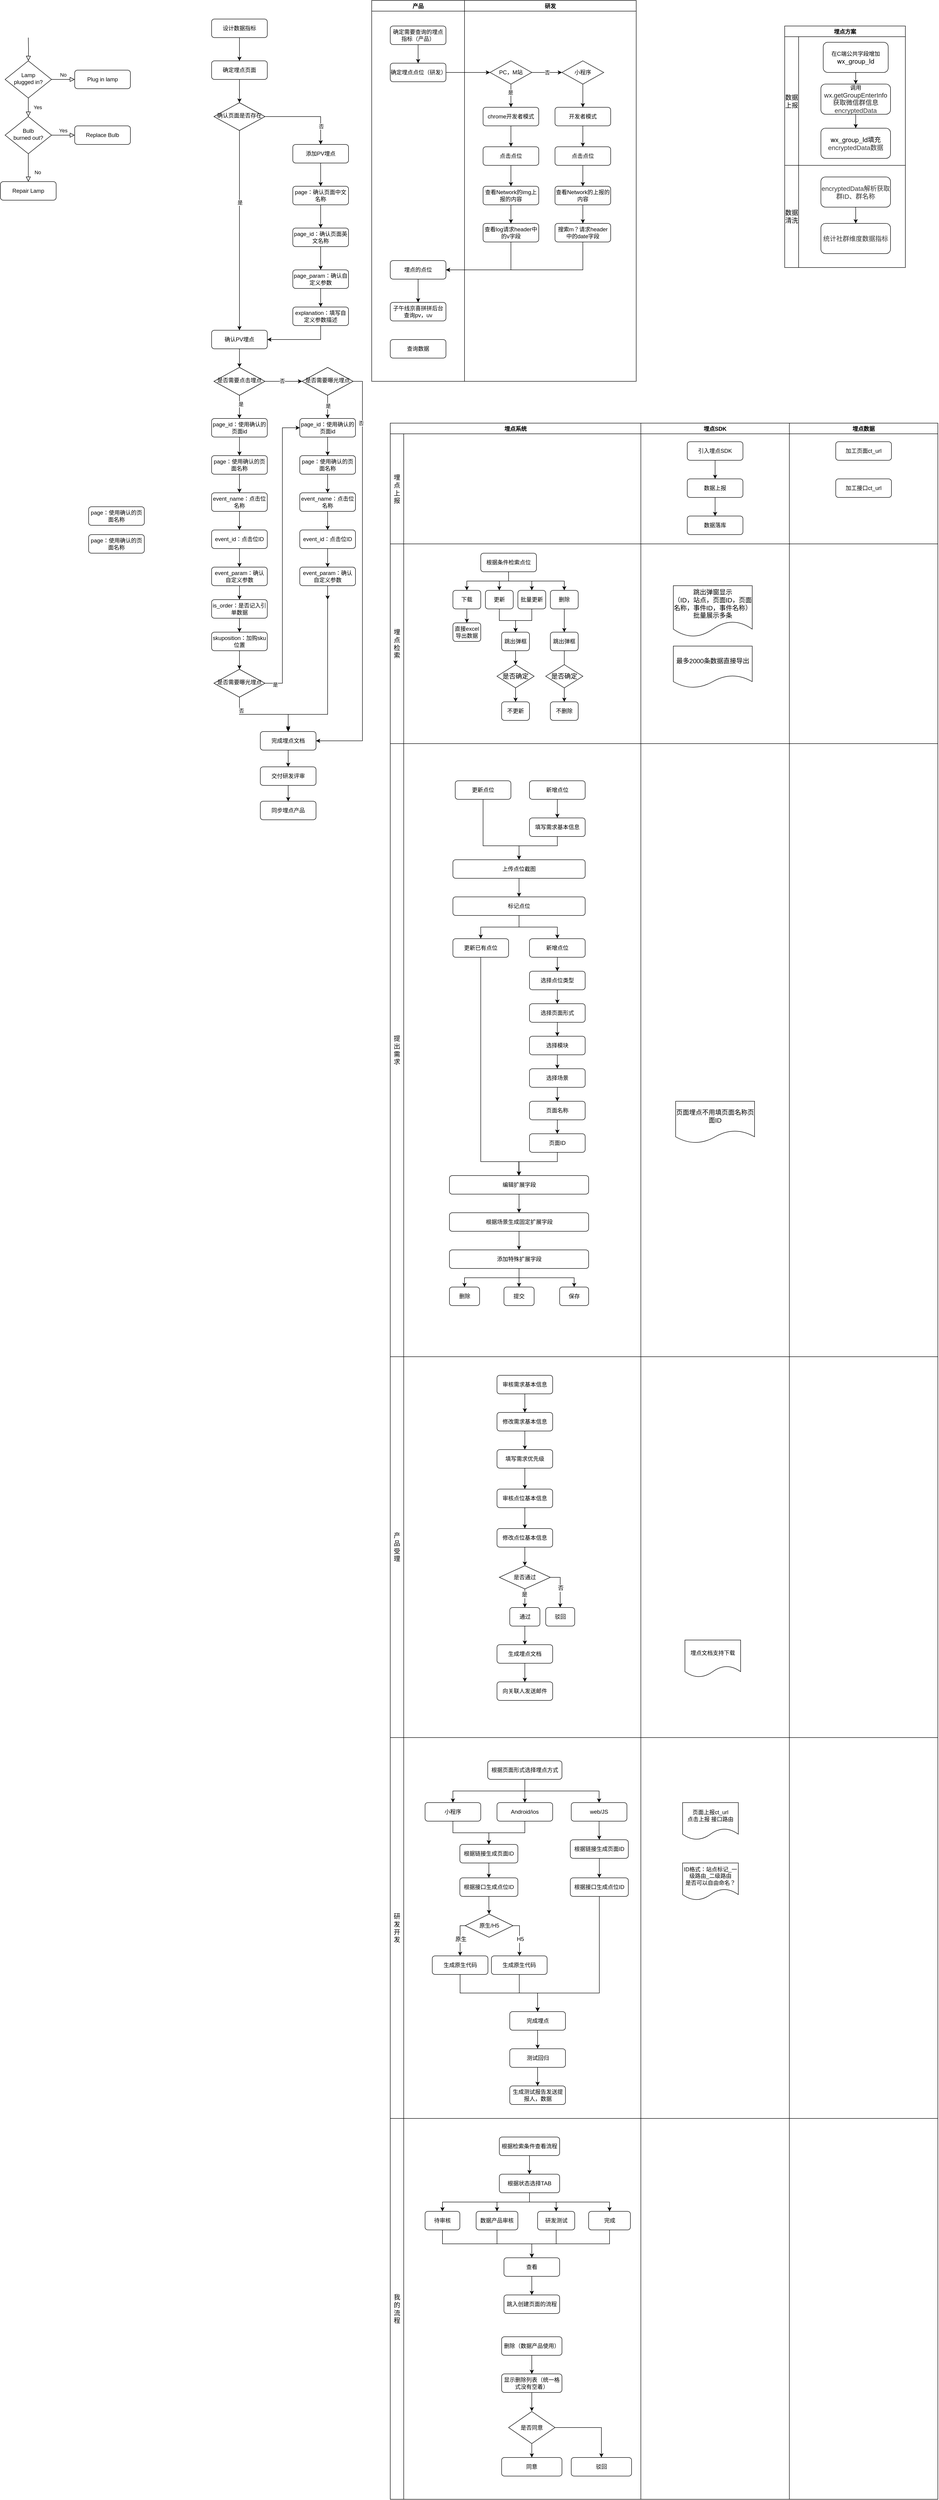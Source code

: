 <mxfile version="15.5.4" type="github">
  <diagram id="C5RBs43oDa-KdzZeNtuy" name="Page-1">
    <mxGraphModel dx="2066" dy="1154" grid="1" gridSize="10" guides="1" tooltips="1" connect="1" arrows="1" fold="1" page="1" pageScale="1" pageWidth="827" pageHeight="1169" math="0" shadow="0">
      <root>
        <mxCell id="WIyWlLk6GJQsqaUBKTNV-0" />
        <mxCell id="WIyWlLk6GJQsqaUBKTNV-1" parent="WIyWlLk6GJQsqaUBKTNV-0" />
        <mxCell id="WIyWlLk6GJQsqaUBKTNV-2" value="" style="rounded=0;html=1;jettySize=auto;orthogonalLoop=1;fontSize=11;endArrow=block;endFill=0;endSize=8;strokeWidth=1;shadow=0;labelBackgroundColor=none;edgeStyle=orthogonalEdgeStyle;" parent="WIyWlLk6GJQsqaUBKTNV-1" target="WIyWlLk6GJQsqaUBKTNV-6" edge="1">
          <mxGeometry relative="1" as="geometry">
            <mxPoint x="360" y="110" as="sourcePoint" />
          </mxGeometry>
        </mxCell>
        <mxCell id="WIyWlLk6GJQsqaUBKTNV-4" value="Yes" style="rounded=0;html=1;jettySize=auto;orthogonalLoop=1;fontSize=11;endArrow=block;endFill=0;endSize=8;strokeWidth=1;shadow=0;labelBackgroundColor=none;edgeStyle=orthogonalEdgeStyle;" parent="WIyWlLk6GJQsqaUBKTNV-1" source="WIyWlLk6GJQsqaUBKTNV-6" target="WIyWlLk6GJQsqaUBKTNV-10" edge="1">
          <mxGeometry y="20" relative="1" as="geometry">
            <mxPoint as="offset" />
          </mxGeometry>
        </mxCell>
        <mxCell id="WIyWlLk6GJQsqaUBKTNV-5" value="No" style="edgeStyle=orthogonalEdgeStyle;rounded=0;html=1;jettySize=auto;orthogonalLoop=1;fontSize=11;endArrow=block;endFill=0;endSize=8;strokeWidth=1;shadow=0;labelBackgroundColor=none;" parent="WIyWlLk6GJQsqaUBKTNV-1" source="WIyWlLk6GJQsqaUBKTNV-6" target="WIyWlLk6GJQsqaUBKTNV-7" edge="1">
          <mxGeometry y="10" relative="1" as="geometry">
            <mxPoint as="offset" />
          </mxGeometry>
        </mxCell>
        <mxCell id="WIyWlLk6GJQsqaUBKTNV-6" value="Lamp&lt;br&gt;plugged in?" style="rhombus;whiteSpace=wrap;html=1;shadow=0;fontFamily=Helvetica;fontSize=12;align=center;strokeWidth=1;spacing=6;spacingTop=-4;" parent="WIyWlLk6GJQsqaUBKTNV-1" vertex="1">
          <mxGeometry x="310" y="160" width="100" height="80" as="geometry" />
        </mxCell>
        <mxCell id="WIyWlLk6GJQsqaUBKTNV-7" value="Plug in lamp" style="rounded=1;whiteSpace=wrap;html=1;fontSize=12;glass=0;strokeWidth=1;shadow=0;" parent="WIyWlLk6GJQsqaUBKTNV-1" vertex="1">
          <mxGeometry x="460" y="180" width="120" height="40" as="geometry" />
        </mxCell>
        <mxCell id="WIyWlLk6GJQsqaUBKTNV-8" value="No" style="rounded=0;html=1;jettySize=auto;orthogonalLoop=1;fontSize=11;endArrow=block;endFill=0;endSize=8;strokeWidth=1;shadow=0;labelBackgroundColor=none;edgeStyle=orthogonalEdgeStyle;" parent="WIyWlLk6GJQsqaUBKTNV-1" source="WIyWlLk6GJQsqaUBKTNV-10" target="WIyWlLk6GJQsqaUBKTNV-11" edge="1">
          <mxGeometry x="0.333" y="20" relative="1" as="geometry">
            <mxPoint as="offset" />
          </mxGeometry>
        </mxCell>
        <mxCell id="WIyWlLk6GJQsqaUBKTNV-9" value="Yes" style="edgeStyle=orthogonalEdgeStyle;rounded=0;html=1;jettySize=auto;orthogonalLoop=1;fontSize=11;endArrow=block;endFill=0;endSize=8;strokeWidth=1;shadow=0;labelBackgroundColor=none;" parent="WIyWlLk6GJQsqaUBKTNV-1" source="WIyWlLk6GJQsqaUBKTNV-10" target="WIyWlLk6GJQsqaUBKTNV-12" edge="1">
          <mxGeometry y="10" relative="1" as="geometry">
            <mxPoint as="offset" />
          </mxGeometry>
        </mxCell>
        <mxCell id="WIyWlLk6GJQsqaUBKTNV-10" value="Bulb&lt;br&gt;burned out?" style="rhombus;whiteSpace=wrap;html=1;shadow=0;fontFamily=Helvetica;fontSize=12;align=center;strokeWidth=1;spacing=6;spacingTop=-4;" parent="WIyWlLk6GJQsqaUBKTNV-1" vertex="1">
          <mxGeometry x="310" y="280" width="100" height="80" as="geometry" />
        </mxCell>
        <mxCell id="WIyWlLk6GJQsqaUBKTNV-11" value="Repair Lamp" style="rounded=1;whiteSpace=wrap;html=1;fontSize=12;glass=0;strokeWidth=1;shadow=0;" parent="WIyWlLk6GJQsqaUBKTNV-1" vertex="1">
          <mxGeometry x="300" y="420" width="120" height="40" as="geometry" />
        </mxCell>
        <mxCell id="WIyWlLk6GJQsqaUBKTNV-12" value="Replace Bulb" style="rounded=1;whiteSpace=wrap;html=1;fontSize=12;glass=0;strokeWidth=1;shadow=0;" parent="WIyWlLk6GJQsqaUBKTNV-1" vertex="1">
          <mxGeometry x="460" y="300" width="120" height="40" as="geometry" />
        </mxCell>
        <mxCell id="Ehcnpz0QYgViYkUAv1cR-3" value="" style="edgeStyle=orthogonalEdgeStyle;rounded=0;orthogonalLoop=1;jettySize=auto;html=1;" parent="WIyWlLk6GJQsqaUBKTNV-1" source="Ehcnpz0QYgViYkUAv1cR-0" target="Ehcnpz0QYgViYkUAv1cR-1" edge="1">
          <mxGeometry relative="1" as="geometry" />
        </mxCell>
        <mxCell id="Ehcnpz0QYgViYkUAv1cR-0" value="设计数据指标" style="rounded=1;whiteSpace=wrap;html=1;fontSize=12;glass=0;strokeWidth=1;shadow=0;" parent="WIyWlLk6GJQsqaUBKTNV-1" vertex="1">
          <mxGeometry x="755" y="70" width="120" height="40" as="geometry" />
        </mxCell>
        <mxCell id="Ehcnpz0QYgViYkUAv1cR-4" value="" style="edgeStyle=orthogonalEdgeStyle;rounded=0;orthogonalLoop=1;jettySize=auto;html=1;" parent="WIyWlLk6GJQsqaUBKTNV-1" source="Ehcnpz0QYgViYkUAv1cR-1" target="Ehcnpz0QYgViYkUAv1cR-2" edge="1">
          <mxGeometry relative="1" as="geometry" />
        </mxCell>
        <mxCell id="Ehcnpz0QYgViYkUAv1cR-1" value="确定埋点页面" style="rounded=1;whiteSpace=wrap;html=1;fontSize=12;glass=0;strokeWidth=1;shadow=0;" parent="WIyWlLk6GJQsqaUBKTNV-1" vertex="1">
          <mxGeometry x="755" y="160" width="120" height="40" as="geometry" />
        </mxCell>
        <mxCell id="Ehcnpz0QYgViYkUAv1cR-7" style="edgeStyle=orthogonalEdgeStyle;rounded=0;orthogonalLoop=1;jettySize=auto;html=1;entryX=0.5;entryY=0;entryDx=0;entryDy=0;" parent="WIyWlLk6GJQsqaUBKTNV-1" source="Ehcnpz0QYgViYkUAv1cR-2" target="Ehcnpz0QYgViYkUAv1cR-5" edge="1">
          <mxGeometry relative="1" as="geometry" />
        </mxCell>
        <mxCell id="Ehcnpz0QYgViYkUAv1cR-9" value="是" style="edgeLabel;html=1;align=center;verticalAlign=middle;resizable=0;points=[];" parent="Ehcnpz0QYgViYkUAv1cR-7" vertex="1" connectable="0">
          <mxGeometry x="-0.28" y="1" relative="1" as="geometry">
            <mxPoint as="offset" />
          </mxGeometry>
        </mxCell>
        <mxCell id="Ehcnpz0QYgViYkUAv1cR-8" style="edgeStyle=orthogonalEdgeStyle;rounded=0;orthogonalLoop=1;jettySize=auto;html=1;entryX=0.5;entryY=0;entryDx=0;entryDy=0;" parent="WIyWlLk6GJQsqaUBKTNV-1" source="Ehcnpz0QYgViYkUAv1cR-2" target="Ehcnpz0QYgViYkUAv1cR-6" edge="1">
          <mxGeometry relative="1" as="geometry" />
        </mxCell>
        <mxCell id="Ehcnpz0QYgViYkUAv1cR-10" value="否" style="edgeLabel;html=1;align=center;verticalAlign=middle;resizable=0;points=[];" parent="Ehcnpz0QYgViYkUAv1cR-8" vertex="1" connectable="0">
          <mxGeometry x="0.56" y="1" relative="1" as="geometry">
            <mxPoint as="offset" />
          </mxGeometry>
        </mxCell>
        <mxCell id="Ehcnpz0QYgViYkUAv1cR-2" value="确认页面是否存在" style="rhombus;whiteSpace=wrap;html=1;shadow=0;fontFamily=Helvetica;fontSize=12;align=center;strokeWidth=1;spacing=6;spacingTop=-4;" parent="WIyWlLk6GJQsqaUBKTNV-1" vertex="1">
          <mxGeometry x="760" y="250" width="110" height="60" as="geometry" />
        </mxCell>
        <mxCell id="Ehcnpz0QYgViYkUAv1cR-27" style="edgeStyle=orthogonalEdgeStyle;rounded=0;orthogonalLoop=1;jettySize=auto;html=1;entryX=0.5;entryY=0;entryDx=0;entryDy=0;" parent="WIyWlLk6GJQsqaUBKTNV-1" source="Ehcnpz0QYgViYkUAv1cR-5" target="Ehcnpz0QYgViYkUAv1cR-25" edge="1">
          <mxGeometry relative="1" as="geometry" />
        </mxCell>
        <mxCell id="Ehcnpz0QYgViYkUAv1cR-5" value="确认PV埋点" style="rounded=1;whiteSpace=wrap;html=1;" parent="WIyWlLk6GJQsqaUBKTNV-1" vertex="1">
          <mxGeometry x="755" y="740" width="120" height="40" as="geometry" />
        </mxCell>
        <mxCell id="Ehcnpz0QYgViYkUAv1cR-12" value="" style="edgeStyle=orthogonalEdgeStyle;rounded=0;orthogonalLoop=1;jettySize=auto;html=1;" parent="WIyWlLk6GJQsqaUBKTNV-1" source="Ehcnpz0QYgViYkUAv1cR-6" target="Ehcnpz0QYgViYkUAv1cR-11" edge="1">
          <mxGeometry relative="1" as="geometry" />
        </mxCell>
        <mxCell id="Ehcnpz0QYgViYkUAv1cR-6" value="添加PV埋点" style="rounded=1;whiteSpace=wrap;html=1;" parent="WIyWlLk6GJQsqaUBKTNV-1" vertex="1">
          <mxGeometry x="930" y="340" width="120" height="40" as="geometry" />
        </mxCell>
        <mxCell id="Ehcnpz0QYgViYkUAv1cR-14" value="" style="edgeStyle=orthogonalEdgeStyle;rounded=0;orthogonalLoop=1;jettySize=auto;html=1;" parent="WIyWlLk6GJQsqaUBKTNV-1" source="Ehcnpz0QYgViYkUAv1cR-11" target="Ehcnpz0QYgViYkUAv1cR-13" edge="1">
          <mxGeometry relative="1" as="geometry" />
        </mxCell>
        <mxCell id="Ehcnpz0QYgViYkUAv1cR-11" value="page：确认页面中文名称" style="rounded=1;whiteSpace=wrap;html=1;" parent="WIyWlLk6GJQsqaUBKTNV-1" vertex="1">
          <mxGeometry x="930" y="430" width="120" height="40" as="geometry" />
        </mxCell>
        <mxCell id="Ehcnpz0QYgViYkUAv1cR-16" value="" style="edgeStyle=orthogonalEdgeStyle;rounded=0;orthogonalLoop=1;jettySize=auto;html=1;" parent="WIyWlLk6GJQsqaUBKTNV-1" source="Ehcnpz0QYgViYkUAv1cR-13" edge="1">
          <mxGeometry relative="1" as="geometry">
            <mxPoint x="990" y="610" as="targetPoint" />
          </mxGeometry>
        </mxCell>
        <mxCell id="Ehcnpz0QYgViYkUAv1cR-13" value="page_id：确认页面英文名称" style="rounded=1;whiteSpace=wrap;html=1;" parent="WIyWlLk6GJQsqaUBKTNV-1" vertex="1">
          <mxGeometry x="930" y="520" width="120" height="40" as="geometry" />
        </mxCell>
        <mxCell id="Ehcnpz0QYgViYkUAv1cR-23" value="" style="edgeStyle=orthogonalEdgeStyle;rounded=0;orthogonalLoop=1;jettySize=auto;html=1;" parent="WIyWlLk6GJQsqaUBKTNV-1" source="Ehcnpz0QYgViYkUAv1cR-18" target="Ehcnpz0QYgViYkUAv1cR-22" edge="1">
          <mxGeometry relative="1" as="geometry" />
        </mxCell>
        <mxCell id="Ehcnpz0QYgViYkUAv1cR-18" value="page_param：确认自定义参数" style="rounded=1;whiteSpace=wrap;html=1;" parent="WIyWlLk6GJQsqaUBKTNV-1" vertex="1">
          <mxGeometry x="930" y="610" width="120" height="40" as="geometry" />
        </mxCell>
        <mxCell id="Ehcnpz0QYgViYkUAv1cR-24" style="edgeStyle=orthogonalEdgeStyle;rounded=0;orthogonalLoop=1;jettySize=auto;html=1;entryX=1;entryY=0.5;entryDx=0;entryDy=0;exitX=0.5;exitY=1;exitDx=0;exitDy=0;" parent="WIyWlLk6GJQsqaUBKTNV-1" source="Ehcnpz0QYgViYkUAv1cR-22" target="Ehcnpz0QYgViYkUAv1cR-5" edge="1">
          <mxGeometry relative="1" as="geometry" />
        </mxCell>
        <mxCell id="Ehcnpz0QYgViYkUAv1cR-22" value="&lt;span style=&quot;text-align: left&quot;&gt;explanation&lt;/span&gt;：填写自定义参数描述" style="rounded=1;whiteSpace=wrap;html=1;" parent="WIyWlLk6GJQsqaUBKTNV-1" vertex="1">
          <mxGeometry x="930" y="690" width="120" height="40" as="geometry" />
        </mxCell>
        <mxCell id="Ehcnpz0QYgViYkUAv1cR-31" style="edgeStyle=orthogonalEdgeStyle;rounded=0;orthogonalLoop=1;jettySize=auto;html=1;" parent="WIyWlLk6GJQsqaUBKTNV-1" source="Ehcnpz0QYgViYkUAv1cR-25" target="Ehcnpz0QYgViYkUAv1cR-30" edge="1">
          <mxGeometry relative="1" as="geometry" />
        </mxCell>
        <mxCell id="Ehcnpz0QYgViYkUAv1cR-34" value="否" style="edgeLabel;html=1;align=center;verticalAlign=middle;resizable=0;points=[];" parent="Ehcnpz0QYgViYkUAv1cR-31" vertex="1" connectable="0">
          <mxGeometry x="-0.075" y="1" relative="1" as="geometry">
            <mxPoint as="offset" />
          </mxGeometry>
        </mxCell>
        <mxCell id="Ehcnpz0QYgViYkUAv1cR-32" style="edgeStyle=orthogonalEdgeStyle;rounded=0;orthogonalLoop=1;jettySize=auto;html=1;entryX=0.5;entryY=0;entryDx=0;entryDy=0;" parent="WIyWlLk6GJQsqaUBKTNV-1" source="Ehcnpz0QYgViYkUAv1cR-25" target="Ehcnpz0QYgViYkUAv1cR-29" edge="1">
          <mxGeometry relative="1" as="geometry" />
        </mxCell>
        <mxCell id="Ehcnpz0QYgViYkUAv1cR-33" value="是" style="edgeLabel;html=1;align=center;verticalAlign=middle;resizable=0;points=[];" parent="Ehcnpz0QYgViYkUAv1cR-32" vertex="1" connectable="0">
          <mxGeometry x="-0.24" y="3" relative="1" as="geometry">
            <mxPoint as="offset" />
          </mxGeometry>
        </mxCell>
        <mxCell id="Ehcnpz0QYgViYkUAv1cR-25" value="是否需要点击埋点" style="rhombus;whiteSpace=wrap;html=1;shadow=0;fontFamily=Helvetica;fontSize=12;align=center;strokeWidth=1;spacing=6;spacingTop=-4;" parent="WIyWlLk6GJQsqaUBKTNV-1" vertex="1">
          <mxGeometry x="760" y="820" width="110" height="60" as="geometry" />
        </mxCell>
        <mxCell id="Ehcnpz0QYgViYkUAv1cR-37" value="" style="edgeStyle=orthogonalEdgeStyle;rounded=0;orthogonalLoop=1;jettySize=auto;html=1;" parent="WIyWlLk6GJQsqaUBKTNV-1" source="Ehcnpz0QYgViYkUAv1cR-29" target="Ehcnpz0QYgViYkUAv1cR-36" edge="1">
          <mxGeometry relative="1" as="geometry" />
        </mxCell>
        <mxCell id="Ehcnpz0QYgViYkUAv1cR-29" value="page_id：使用确认的页面id" style="rounded=1;whiteSpace=wrap;html=1;" parent="WIyWlLk6GJQsqaUBKTNV-1" vertex="1">
          <mxGeometry x="755" y="930" width="120" height="40" as="geometry" />
        </mxCell>
        <mxCell id="Ehcnpz0QYgViYkUAv1cR-68" value="" style="edgeStyle=orthogonalEdgeStyle;rounded=0;orthogonalLoop=1;jettySize=auto;html=1;" parent="WIyWlLk6GJQsqaUBKTNV-1" source="Ehcnpz0QYgViYkUAv1cR-30" target="Ehcnpz0QYgViYkUAv1cR-56" edge="1">
          <mxGeometry relative="1" as="geometry" />
        </mxCell>
        <mxCell id="Ehcnpz0QYgViYkUAv1cR-73" value="是" style="edgeLabel;html=1;align=center;verticalAlign=middle;resizable=0;points=[];" parent="Ehcnpz0QYgViYkUAv1cR-68" vertex="1" connectable="0">
          <mxGeometry x="-0.08" y="1" relative="1" as="geometry">
            <mxPoint as="offset" />
          </mxGeometry>
        </mxCell>
        <mxCell id="Ehcnpz0QYgViYkUAv1cR-72" style="edgeStyle=orthogonalEdgeStyle;rounded=0;orthogonalLoop=1;jettySize=auto;html=1;entryX=1;entryY=0.5;entryDx=0;entryDy=0;exitX=1;exitY=0.5;exitDx=0;exitDy=0;" parent="WIyWlLk6GJQsqaUBKTNV-1" source="Ehcnpz0QYgViYkUAv1cR-30" target="Ehcnpz0QYgViYkUAv1cR-35" edge="1">
          <mxGeometry relative="1" as="geometry" />
        </mxCell>
        <mxCell id="Ehcnpz0QYgViYkUAv1cR-74" value="否" style="edgeLabel;html=1;align=center;verticalAlign=middle;resizable=0;points=[];" parent="Ehcnpz0QYgViYkUAv1cR-72" vertex="1" connectable="0">
          <mxGeometry x="-0.754" y="-3" relative="1" as="geometry">
            <mxPoint as="offset" />
          </mxGeometry>
        </mxCell>
        <mxCell id="Ehcnpz0QYgViYkUAv1cR-30" value="是否需要曝光埋点" style="rhombus;whiteSpace=wrap;html=1;shadow=0;fontFamily=Helvetica;fontSize=12;align=center;strokeWidth=1;spacing=6;spacingTop=-4;" parent="WIyWlLk6GJQsqaUBKTNV-1" vertex="1">
          <mxGeometry x="950" y="820" width="110" height="60" as="geometry" />
        </mxCell>
        <mxCell id="Ehcnpz0QYgViYkUAv1cR-83" value="" style="edgeStyle=orthogonalEdgeStyle;rounded=0;orthogonalLoop=1;jettySize=auto;html=1;" parent="WIyWlLk6GJQsqaUBKTNV-1" source="Ehcnpz0QYgViYkUAv1cR-35" target="Ehcnpz0QYgViYkUAv1cR-82" edge="1">
          <mxGeometry relative="1" as="geometry" />
        </mxCell>
        <mxCell id="Ehcnpz0QYgViYkUAv1cR-35" value="完成埋点文档" style="rounded=1;whiteSpace=wrap;html=1;" parent="WIyWlLk6GJQsqaUBKTNV-1" vertex="1">
          <mxGeometry x="860" y="1604" width="120" height="40" as="geometry" />
        </mxCell>
        <mxCell id="Ehcnpz0QYgViYkUAv1cR-41" value="" style="edgeStyle=orthogonalEdgeStyle;rounded=0;orthogonalLoop=1;jettySize=auto;html=1;" parent="WIyWlLk6GJQsqaUBKTNV-1" source="Ehcnpz0QYgViYkUAv1cR-36" target="Ehcnpz0QYgViYkUAv1cR-40" edge="1">
          <mxGeometry relative="1" as="geometry" />
        </mxCell>
        <mxCell id="Ehcnpz0QYgViYkUAv1cR-36" value="page：使用确认的页面名称" style="rounded=1;whiteSpace=wrap;html=1;" parent="WIyWlLk6GJQsqaUBKTNV-1" vertex="1">
          <mxGeometry x="755" y="1010" width="120" height="40" as="geometry" />
        </mxCell>
        <mxCell id="Ehcnpz0QYgViYkUAv1cR-38" value="page：使用确认的页面名称" style="rounded=1;whiteSpace=wrap;html=1;" parent="WIyWlLk6GJQsqaUBKTNV-1" vertex="1">
          <mxGeometry x="490" y="1120" width="120" height="40" as="geometry" />
        </mxCell>
        <mxCell id="Ehcnpz0QYgViYkUAv1cR-39" value="page：使用确认的页面名称" style="rounded=1;whiteSpace=wrap;html=1;" parent="WIyWlLk6GJQsqaUBKTNV-1" vertex="1">
          <mxGeometry x="490" y="1180" width="120" height="40" as="geometry" />
        </mxCell>
        <mxCell id="Ehcnpz0QYgViYkUAv1cR-43" value="" style="edgeStyle=orthogonalEdgeStyle;rounded=0;orthogonalLoop=1;jettySize=auto;html=1;" parent="WIyWlLk6GJQsqaUBKTNV-1" source="Ehcnpz0QYgViYkUAv1cR-40" target="Ehcnpz0QYgViYkUAv1cR-42" edge="1">
          <mxGeometry relative="1" as="geometry" />
        </mxCell>
        <mxCell id="Ehcnpz0QYgViYkUAv1cR-40" value="event_name：点击位名称" style="rounded=1;whiteSpace=wrap;html=1;" parent="WIyWlLk6GJQsqaUBKTNV-1" vertex="1">
          <mxGeometry x="755" y="1090" width="120" height="40" as="geometry" />
        </mxCell>
        <mxCell id="Ehcnpz0QYgViYkUAv1cR-45" value="" style="edgeStyle=orthogonalEdgeStyle;rounded=0;orthogonalLoop=1;jettySize=auto;html=1;" parent="WIyWlLk6GJQsqaUBKTNV-1" source="Ehcnpz0QYgViYkUAv1cR-42" edge="1">
          <mxGeometry relative="1" as="geometry">
            <mxPoint x="815" y="1250" as="targetPoint" />
          </mxGeometry>
        </mxCell>
        <mxCell id="Ehcnpz0QYgViYkUAv1cR-42" value="event_id：点击位ID" style="rounded=1;whiteSpace=wrap;html=1;" parent="WIyWlLk6GJQsqaUBKTNV-1" vertex="1">
          <mxGeometry x="755" y="1170" width="120" height="40" as="geometry" />
        </mxCell>
        <mxCell id="Ehcnpz0QYgViYkUAv1cR-50" value="" style="edgeStyle=orthogonalEdgeStyle;rounded=0;orthogonalLoop=1;jettySize=auto;html=1;" parent="WIyWlLk6GJQsqaUBKTNV-1" source="Ehcnpz0QYgViYkUAv1cR-51" target="Ehcnpz0QYgViYkUAv1cR-52" edge="1">
          <mxGeometry relative="1" as="geometry" />
        </mxCell>
        <mxCell id="Ehcnpz0QYgViYkUAv1cR-51" value="is_order：是否记入引单数据" style="rounded=1;whiteSpace=wrap;html=1;" parent="WIyWlLk6GJQsqaUBKTNV-1" vertex="1">
          <mxGeometry x="755" y="1320" width="120" height="40" as="geometry" />
        </mxCell>
        <mxCell id="Ehcnpz0QYgViYkUAv1cR-76" value="" style="edgeStyle=orthogonalEdgeStyle;rounded=0;orthogonalLoop=1;jettySize=auto;html=1;" parent="WIyWlLk6GJQsqaUBKTNV-1" source="Ehcnpz0QYgViYkUAv1cR-52" target="Ehcnpz0QYgViYkUAv1cR-75" edge="1">
          <mxGeometry relative="1" as="geometry" />
        </mxCell>
        <mxCell id="Ehcnpz0QYgViYkUAv1cR-52" value="skuposition：加购sku位置" style="rounded=1;whiteSpace=wrap;html=1;" parent="WIyWlLk6GJQsqaUBKTNV-1" vertex="1">
          <mxGeometry x="755" y="1390" width="120" height="40" as="geometry" />
        </mxCell>
        <mxCell id="Ehcnpz0QYgViYkUAv1cR-54" value="" style="edgeStyle=orthogonalEdgeStyle;rounded=0;orthogonalLoop=1;jettySize=auto;html=1;" parent="WIyWlLk6GJQsqaUBKTNV-1" source="Ehcnpz0QYgViYkUAv1cR-53" target="Ehcnpz0QYgViYkUAv1cR-51" edge="1">
          <mxGeometry relative="1" as="geometry" />
        </mxCell>
        <mxCell id="Ehcnpz0QYgViYkUAv1cR-53" value="event_param：确认自定义参数" style="rounded=1;whiteSpace=wrap;html=1;" parent="WIyWlLk6GJQsqaUBKTNV-1" vertex="1">
          <mxGeometry x="755" y="1250" width="120" height="40" as="geometry" />
        </mxCell>
        <mxCell id="Ehcnpz0QYgViYkUAv1cR-55" value="" style="edgeStyle=orthogonalEdgeStyle;rounded=0;orthogonalLoop=1;jettySize=auto;html=1;" parent="WIyWlLk6GJQsqaUBKTNV-1" source="Ehcnpz0QYgViYkUAv1cR-56" target="Ehcnpz0QYgViYkUAv1cR-58" edge="1">
          <mxGeometry relative="1" as="geometry" />
        </mxCell>
        <mxCell id="Ehcnpz0QYgViYkUAv1cR-56" value="page_id：使用确认的页面id" style="rounded=1;whiteSpace=wrap;html=1;" parent="WIyWlLk6GJQsqaUBKTNV-1" vertex="1">
          <mxGeometry x="945" y="930" width="120" height="40" as="geometry" />
        </mxCell>
        <mxCell id="Ehcnpz0QYgViYkUAv1cR-57" value="" style="edgeStyle=orthogonalEdgeStyle;rounded=0;orthogonalLoop=1;jettySize=auto;html=1;" parent="WIyWlLk6GJQsqaUBKTNV-1" source="Ehcnpz0QYgViYkUAv1cR-58" target="Ehcnpz0QYgViYkUAv1cR-60" edge="1">
          <mxGeometry relative="1" as="geometry" />
        </mxCell>
        <mxCell id="Ehcnpz0QYgViYkUAv1cR-58" value="page：使用确认的页面名称" style="rounded=1;whiteSpace=wrap;html=1;" parent="WIyWlLk6GJQsqaUBKTNV-1" vertex="1">
          <mxGeometry x="945" y="1010" width="120" height="40" as="geometry" />
        </mxCell>
        <mxCell id="Ehcnpz0QYgViYkUAv1cR-59" value="" style="edgeStyle=orthogonalEdgeStyle;rounded=0;orthogonalLoop=1;jettySize=auto;html=1;" parent="WIyWlLk6GJQsqaUBKTNV-1" source="Ehcnpz0QYgViYkUAv1cR-60" target="Ehcnpz0QYgViYkUAv1cR-62" edge="1">
          <mxGeometry relative="1" as="geometry" />
        </mxCell>
        <mxCell id="Ehcnpz0QYgViYkUAv1cR-60" value="event_name：点击位名称" style="rounded=1;whiteSpace=wrap;html=1;" parent="WIyWlLk6GJQsqaUBKTNV-1" vertex="1">
          <mxGeometry x="945" y="1090" width="120" height="40" as="geometry" />
        </mxCell>
        <mxCell id="Ehcnpz0QYgViYkUAv1cR-61" value="" style="edgeStyle=orthogonalEdgeStyle;rounded=0;orthogonalLoop=1;jettySize=auto;html=1;" parent="WIyWlLk6GJQsqaUBKTNV-1" source="Ehcnpz0QYgViYkUAv1cR-62" edge="1">
          <mxGeometry relative="1" as="geometry">
            <mxPoint x="1005" y="1250" as="targetPoint" />
          </mxGeometry>
        </mxCell>
        <mxCell id="Ehcnpz0QYgViYkUAv1cR-62" value="event_id：点击位ID" style="rounded=1;whiteSpace=wrap;html=1;" parent="WIyWlLk6GJQsqaUBKTNV-1" vertex="1">
          <mxGeometry x="945" y="1170" width="120" height="40" as="geometry" />
        </mxCell>
        <mxCell id="Ehcnpz0QYgViYkUAv1cR-66" value="" style="edgeStyle=orthogonalEdgeStyle;rounded=0;orthogonalLoop=1;jettySize=auto;html=1;" parent="WIyWlLk6GJQsqaUBKTNV-1" source="Ehcnpz0QYgViYkUAv1cR-67" edge="1">
          <mxGeometry relative="1" as="geometry">
            <mxPoint x="1005" y="1320" as="targetPoint" />
          </mxGeometry>
        </mxCell>
        <mxCell id="Ehcnpz0QYgViYkUAv1cR-81" style="edgeStyle=orthogonalEdgeStyle;rounded=0;orthogonalLoop=1;jettySize=auto;html=1;entryX=0.5;entryY=0;entryDx=0;entryDy=0;" parent="WIyWlLk6GJQsqaUBKTNV-1" edge="1">
          <mxGeometry relative="1" as="geometry">
            <mxPoint x="1005" y="1287" as="sourcePoint" />
            <mxPoint x="920" y="1601" as="targetPoint" />
            <Array as="points">
              <mxPoint x="1005" y="1567" />
              <mxPoint x="920" y="1567" />
            </Array>
          </mxGeometry>
        </mxCell>
        <mxCell id="Ehcnpz0QYgViYkUAv1cR-67" value="event_param：确认自定义参数" style="rounded=1;whiteSpace=wrap;html=1;" parent="WIyWlLk6GJQsqaUBKTNV-1" vertex="1">
          <mxGeometry x="945" y="1250" width="120" height="40" as="geometry" />
        </mxCell>
        <mxCell id="Ehcnpz0QYgViYkUAv1cR-77" style="edgeStyle=orthogonalEdgeStyle;rounded=0;orthogonalLoop=1;jettySize=auto;html=1;entryX=0;entryY=0.5;entryDx=0;entryDy=0;" parent="WIyWlLk6GJQsqaUBKTNV-1" source="Ehcnpz0QYgViYkUAv1cR-75" target="Ehcnpz0QYgViYkUAv1cR-56" edge="1">
          <mxGeometry relative="1" as="geometry" />
        </mxCell>
        <mxCell id="Ehcnpz0QYgViYkUAv1cR-80" value="是" style="edgeLabel;html=1;align=center;verticalAlign=middle;resizable=0;points=[];" parent="Ehcnpz0QYgViYkUAv1cR-77" vertex="1" connectable="0">
          <mxGeometry x="-0.93" y="-3" relative="1" as="geometry">
            <mxPoint as="offset" />
          </mxGeometry>
        </mxCell>
        <mxCell id="Ehcnpz0QYgViYkUAv1cR-78" style="edgeStyle=orthogonalEdgeStyle;rounded=0;orthogonalLoop=1;jettySize=auto;html=1;entryX=0.5;entryY=0;entryDx=0;entryDy=0;" parent="WIyWlLk6GJQsqaUBKTNV-1" source="Ehcnpz0QYgViYkUAv1cR-75" target="Ehcnpz0QYgViYkUAv1cR-35" edge="1">
          <mxGeometry relative="1" as="geometry" />
        </mxCell>
        <mxCell id="Ehcnpz0QYgViYkUAv1cR-79" value="否" style="edgeLabel;html=1;align=center;verticalAlign=middle;resizable=0;points=[];" parent="Ehcnpz0QYgViYkUAv1cR-78" vertex="1" connectable="0">
          <mxGeometry x="-0.675" y="4" relative="1" as="geometry">
            <mxPoint as="offset" />
          </mxGeometry>
        </mxCell>
        <mxCell id="Ehcnpz0QYgViYkUAv1cR-75" value="是否需要曝光埋点" style="rhombus;whiteSpace=wrap;html=1;shadow=0;fontFamily=Helvetica;fontSize=12;align=center;strokeWidth=1;spacing=6;spacingTop=-4;" parent="WIyWlLk6GJQsqaUBKTNV-1" vertex="1">
          <mxGeometry x="760" y="1470" width="110" height="60" as="geometry" />
        </mxCell>
        <mxCell id="Ehcnpz0QYgViYkUAv1cR-85" value="" style="edgeStyle=orthogonalEdgeStyle;rounded=0;orthogonalLoop=1;jettySize=auto;html=1;" parent="WIyWlLk6GJQsqaUBKTNV-1" source="Ehcnpz0QYgViYkUAv1cR-82" target="Ehcnpz0QYgViYkUAv1cR-84" edge="1">
          <mxGeometry relative="1" as="geometry" />
        </mxCell>
        <mxCell id="Ehcnpz0QYgViYkUAv1cR-82" value="交付研发评审" style="rounded=1;whiteSpace=wrap;html=1;" parent="WIyWlLk6GJQsqaUBKTNV-1" vertex="1">
          <mxGeometry x="860" y="1680" width="120" height="40" as="geometry" />
        </mxCell>
        <mxCell id="Ehcnpz0QYgViYkUAv1cR-84" value="同步埋点产品" style="rounded=1;whiteSpace=wrap;html=1;" parent="WIyWlLk6GJQsqaUBKTNV-1" vertex="1">
          <mxGeometry x="860" y="1754" width="120" height="40" as="geometry" />
        </mxCell>
        <mxCell id="6Etbs40CvCBS5D00gBuw-4" value="产品" style="swimlane;" vertex="1" parent="WIyWlLk6GJQsqaUBKTNV-1">
          <mxGeometry x="1100" y="30" width="200" height="820" as="geometry" />
        </mxCell>
        <mxCell id="6Etbs40CvCBS5D00gBuw-0" value="确定需要查询的埋点指标（产品）" style="rounded=1;whiteSpace=wrap;html=1;fontSize=12;glass=0;strokeWidth=1;shadow=0;" vertex="1" parent="6Etbs40CvCBS5D00gBuw-4">
          <mxGeometry x="40" y="55" width="120" height="40" as="geometry" />
        </mxCell>
        <mxCell id="6Etbs40CvCBS5D00gBuw-1" value="确定埋点点位（研发）" style="rounded=1;whiteSpace=wrap;html=1;fontSize=12;glass=0;strokeWidth=1;shadow=0;" vertex="1" parent="6Etbs40CvCBS5D00gBuw-4">
          <mxGeometry x="40" y="135" width="120" height="40" as="geometry" />
        </mxCell>
        <mxCell id="6Etbs40CvCBS5D00gBuw-2" value="" style="edgeStyle=orthogonalEdgeStyle;rounded=0;orthogonalLoop=1;jettySize=auto;html=1;" edge="1" parent="6Etbs40CvCBS5D00gBuw-4" source="6Etbs40CvCBS5D00gBuw-0" target="6Etbs40CvCBS5D00gBuw-1">
          <mxGeometry relative="1" as="geometry" />
        </mxCell>
        <mxCell id="6Etbs40CvCBS5D00gBuw-37" value="" style="edgeStyle=orthogonalEdgeStyle;rounded=0;orthogonalLoop=1;jettySize=auto;html=1;" edge="1" parent="6Etbs40CvCBS5D00gBuw-4" source="6Etbs40CvCBS5D00gBuw-14" target="6Etbs40CvCBS5D00gBuw-36">
          <mxGeometry relative="1" as="geometry" />
        </mxCell>
        <mxCell id="6Etbs40CvCBS5D00gBuw-14" value="埋点的点位" style="rounded=1;whiteSpace=wrap;html=1;fontSize=12;glass=0;strokeWidth=1;shadow=0;" vertex="1" parent="6Etbs40CvCBS5D00gBuw-4">
          <mxGeometry x="40" y="560" width="120" height="40" as="geometry" />
        </mxCell>
        <mxCell id="6Etbs40CvCBS5D00gBuw-36" value="子午线京喜拼拼后台查询pv，uv" style="rounded=1;whiteSpace=wrap;html=1;fontSize=12;glass=0;strokeWidth=1;shadow=0;" vertex="1" parent="6Etbs40CvCBS5D00gBuw-4">
          <mxGeometry x="40" y="650" width="120" height="40" as="geometry" />
        </mxCell>
        <mxCell id="6Etbs40CvCBS5D00gBuw-38" value="查询数据" style="rounded=1;whiteSpace=wrap;html=1;fontSize=12;glass=0;strokeWidth=1;shadow=0;" vertex="1" parent="6Etbs40CvCBS5D00gBuw-4">
          <mxGeometry x="40" y="730" width="120" height="40" as="geometry" />
        </mxCell>
        <mxCell id="6Etbs40CvCBS5D00gBuw-5" value="研发" style="swimlane;" vertex="1" parent="WIyWlLk6GJQsqaUBKTNV-1">
          <mxGeometry x="1300" y="30" width="370" height="820" as="geometry" />
        </mxCell>
        <mxCell id="6Etbs40CvCBS5D00gBuw-9" value="" style="edgeStyle=orthogonalEdgeStyle;rounded=0;orthogonalLoop=1;jettySize=auto;html=1;" edge="1" parent="6Etbs40CvCBS5D00gBuw-5" source="6Etbs40CvCBS5D00gBuw-6" target="6Etbs40CvCBS5D00gBuw-8">
          <mxGeometry relative="1" as="geometry" />
        </mxCell>
        <mxCell id="6Etbs40CvCBS5D00gBuw-6" value="chrome开发者模式" style="rounded=1;whiteSpace=wrap;html=1;fontSize=12;glass=0;strokeWidth=1;shadow=0;" vertex="1" parent="6Etbs40CvCBS5D00gBuw-5">
          <mxGeometry x="40" y="230" width="120" height="40" as="geometry" />
        </mxCell>
        <mxCell id="6Etbs40CvCBS5D00gBuw-11" value="" style="edgeStyle=orthogonalEdgeStyle;rounded=0;orthogonalLoop=1;jettySize=auto;html=1;" edge="1" parent="6Etbs40CvCBS5D00gBuw-5" source="6Etbs40CvCBS5D00gBuw-8" target="6Etbs40CvCBS5D00gBuw-10">
          <mxGeometry relative="1" as="geometry" />
        </mxCell>
        <mxCell id="6Etbs40CvCBS5D00gBuw-8" value="点击点位" style="rounded=1;whiteSpace=wrap;html=1;fontSize=12;glass=0;strokeWidth=1;shadow=0;" vertex="1" parent="6Etbs40CvCBS5D00gBuw-5">
          <mxGeometry x="40" y="315" width="120" height="40" as="geometry" />
        </mxCell>
        <mxCell id="6Etbs40CvCBS5D00gBuw-13" value="" style="edgeStyle=orthogonalEdgeStyle;rounded=0;orthogonalLoop=1;jettySize=auto;html=1;" edge="1" parent="6Etbs40CvCBS5D00gBuw-5" source="6Etbs40CvCBS5D00gBuw-10" target="6Etbs40CvCBS5D00gBuw-12">
          <mxGeometry relative="1" as="geometry" />
        </mxCell>
        <mxCell id="6Etbs40CvCBS5D00gBuw-10" value="查看Network的img上报的内容" style="rounded=1;whiteSpace=wrap;html=1;fontSize=12;glass=0;strokeWidth=1;shadow=0;" vertex="1" parent="6Etbs40CvCBS5D00gBuw-5">
          <mxGeometry x="40" y="400" width="120" height="40" as="geometry" />
        </mxCell>
        <mxCell id="6Etbs40CvCBS5D00gBuw-12" value="查看log请求header中的v字段" style="rounded=1;whiteSpace=wrap;html=1;fontSize=12;glass=0;strokeWidth=1;shadow=0;" vertex="1" parent="6Etbs40CvCBS5D00gBuw-5">
          <mxGeometry x="40" y="480" width="120" height="40" as="geometry" />
        </mxCell>
        <mxCell id="6Etbs40CvCBS5D00gBuw-19" style="edgeStyle=orthogonalEdgeStyle;rounded=0;orthogonalLoop=1;jettySize=auto;html=1;entryX=0.5;entryY=0;entryDx=0;entryDy=0;" edge="1" parent="6Etbs40CvCBS5D00gBuw-5" source="6Etbs40CvCBS5D00gBuw-17" target="6Etbs40CvCBS5D00gBuw-6">
          <mxGeometry relative="1" as="geometry" />
        </mxCell>
        <mxCell id="6Etbs40CvCBS5D00gBuw-22" value="是" style="edgeLabel;html=1;align=center;verticalAlign=middle;resizable=0;points=[];" vertex="1" connectable="0" parent="6Etbs40CvCBS5D00gBuw-19">
          <mxGeometry x="-0.28" y="-1" relative="1" as="geometry">
            <mxPoint as="offset" />
          </mxGeometry>
        </mxCell>
        <mxCell id="6Etbs40CvCBS5D00gBuw-23" value="否" style="edgeStyle=orthogonalEdgeStyle;rounded=0;orthogonalLoop=1;jettySize=auto;html=1;entryX=0;entryY=0.5;entryDx=0;entryDy=0;" edge="1" parent="6Etbs40CvCBS5D00gBuw-5" source="6Etbs40CvCBS5D00gBuw-17" target="6Etbs40CvCBS5D00gBuw-21">
          <mxGeometry relative="1" as="geometry" />
        </mxCell>
        <mxCell id="6Etbs40CvCBS5D00gBuw-17" value="PC，M站" style="rhombus;whiteSpace=wrap;html=1;" vertex="1" parent="6Etbs40CvCBS5D00gBuw-5">
          <mxGeometry x="55" y="130" width="90" height="50" as="geometry" />
        </mxCell>
        <mxCell id="6Etbs40CvCBS5D00gBuw-33" value="" style="edgeStyle=orthogonalEdgeStyle;rounded=0;orthogonalLoop=1;jettySize=auto;html=1;" edge="1" parent="6Etbs40CvCBS5D00gBuw-5" source="6Etbs40CvCBS5D00gBuw-21" target="6Etbs40CvCBS5D00gBuw-27">
          <mxGeometry relative="1" as="geometry" />
        </mxCell>
        <mxCell id="6Etbs40CvCBS5D00gBuw-21" value="小程序" style="rhombus;whiteSpace=wrap;html=1;" vertex="1" parent="6Etbs40CvCBS5D00gBuw-5">
          <mxGeometry x="210" y="130" width="90" height="50" as="geometry" />
        </mxCell>
        <mxCell id="6Etbs40CvCBS5D00gBuw-27" value="开发者模式" style="rounded=1;whiteSpace=wrap;html=1;fontSize=12;glass=0;strokeWidth=1;shadow=0;" vertex="1" parent="6Etbs40CvCBS5D00gBuw-5">
          <mxGeometry x="195" y="230" width="120" height="40" as="geometry" />
        </mxCell>
        <mxCell id="6Etbs40CvCBS5D00gBuw-29" value="点击点位" style="rounded=1;whiteSpace=wrap;html=1;fontSize=12;glass=0;strokeWidth=1;shadow=0;" vertex="1" parent="6Etbs40CvCBS5D00gBuw-5">
          <mxGeometry x="195" y="315" width="120" height="40" as="geometry" />
        </mxCell>
        <mxCell id="6Etbs40CvCBS5D00gBuw-26" value="" style="edgeStyle=orthogonalEdgeStyle;rounded=0;orthogonalLoop=1;jettySize=auto;html=1;" edge="1" parent="6Etbs40CvCBS5D00gBuw-5" source="6Etbs40CvCBS5D00gBuw-27" target="6Etbs40CvCBS5D00gBuw-29">
          <mxGeometry relative="1" as="geometry" />
        </mxCell>
        <mxCell id="6Etbs40CvCBS5D00gBuw-31" value="查看Network的上报的内容" style="rounded=1;whiteSpace=wrap;html=1;fontSize=12;glass=0;strokeWidth=1;shadow=0;" vertex="1" parent="6Etbs40CvCBS5D00gBuw-5">
          <mxGeometry x="195" y="400" width="120" height="40" as="geometry" />
        </mxCell>
        <mxCell id="6Etbs40CvCBS5D00gBuw-28" value="" style="edgeStyle=orthogonalEdgeStyle;rounded=0;orthogonalLoop=1;jettySize=auto;html=1;" edge="1" parent="6Etbs40CvCBS5D00gBuw-5" source="6Etbs40CvCBS5D00gBuw-29" target="6Etbs40CvCBS5D00gBuw-31">
          <mxGeometry relative="1" as="geometry" />
        </mxCell>
        <mxCell id="6Etbs40CvCBS5D00gBuw-32" value="搜索m？请求header中的date字段" style="rounded=1;whiteSpace=wrap;html=1;fontSize=12;glass=0;strokeWidth=1;shadow=0;" vertex="1" parent="6Etbs40CvCBS5D00gBuw-5">
          <mxGeometry x="195" y="480" width="120" height="40" as="geometry" />
        </mxCell>
        <mxCell id="6Etbs40CvCBS5D00gBuw-30" value="" style="edgeStyle=orthogonalEdgeStyle;rounded=0;orthogonalLoop=1;jettySize=auto;html=1;" edge="1" parent="6Etbs40CvCBS5D00gBuw-5" source="6Etbs40CvCBS5D00gBuw-31" target="6Etbs40CvCBS5D00gBuw-32">
          <mxGeometry relative="1" as="geometry" />
        </mxCell>
        <mxCell id="6Etbs40CvCBS5D00gBuw-20" style="edgeStyle=orthogonalEdgeStyle;rounded=0;orthogonalLoop=1;jettySize=auto;html=1;entryX=0;entryY=0.5;entryDx=0;entryDy=0;" edge="1" parent="WIyWlLk6GJQsqaUBKTNV-1" source="6Etbs40CvCBS5D00gBuw-1" target="6Etbs40CvCBS5D00gBuw-17">
          <mxGeometry relative="1" as="geometry" />
        </mxCell>
        <mxCell id="6Etbs40CvCBS5D00gBuw-34" style="edgeStyle=orthogonalEdgeStyle;rounded=0;orthogonalLoop=1;jettySize=auto;html=1;entryX=1;entryY=0.5;entryDx=0;entryDy=0;exitX=0.5;exitY=1;exitDx=0;exitDy=0;" edge="1" parent="WIyWlLk6GJQsqaUBKTNV-1" source="6Etbs40CvCBS5D00gBuw-12" target="6Etbs40CvCBS5D00gBuw-14">
          <mxGeometry relative="1" as="geometry" />
        </mxCell>
        <mxCell id="6Etbs40CvCBS5D00gBuw-35" style="edgeStyle=orthogonalEdgeStyle;rounded=0;orthogonalLoop=1;jettySize=auto;html=1;entryX=1;entryY=0.5;entryDx=0;entryDy=0;exitX=0.5;exitY=1;exitDx=0;exitDy=0;" edge="1" parent="WIyWlLk6GJQsqaUBKTNV-1" source="6Etbs40CvCBS5D00gBuw-32" target="6Etbs40CvCBS5D00gBuw-14">
          <mxGeometry relative="1" as="geometry" />
        </mxCell>
        <mxCell id="6Etbs40CvCBS5D00gBuw-41" value="埋点系统" style="swimlane;" vertex="1" parent="WIyWlLk6GJQsqaUBKTNV-1">
          <mxGeometry x="1140" y="940" width="540" height="4470" as="geometry" />
        </mxCell>
        <mxCell id="6Etbs40CvCBS5D00gBuw-61" value="埋点上报" style="rounded=0;whiteSpace=wrap;html=1;fontSize=14;" vertex="1" parent="6Etbs40CvCBS5D00gBuw-41">
          <mxGeometry y="23" width="29" height="237" as="geometry" />
        </mxCell>
        <mxCell id="6Etbs40CvCBS5D00gBuw-62" value="" style="endArrow=none;html=1;rounded=0;fontSize=14;" edge="1" parent="6Etbs40CvCBS5D00gBuw-41">
          <mxGeometry width="50" height="50" relative="1" as="geometry">
            <mxPoint y="260" as="sourcePoint" />
            <mxPoint x="1180" y="260" as="targetPoint" />
          </mxGeometry>
        </mxCell>
        <mxCell id="6Etbs40CvCBS5D00gBuw-63" value="埋点检索" style="rounded=0;whiteSpace=wrap;html=1;fontSize=14;" vertex="1" parent="6Etbs40CvCBS5D00gBuw-41">
          <mxGeometry y="260" width="29" height="430" as="geometry" />
        </mxCell>
        <mxCell id="6Etbs40CvCBS5D00gBuw-72" value="" style="edgeStyle=orthogonalEdgeStyle;rounded=0;orthogonalLoop=1;jettySize=auto;html=1;fontSize=14;" edge="1" parent="6Etbs40CvCBS5D00gBuw-41" source="6Etbs40CvCBS5D00gBuw-45" target="6Etbs40CvCBS5D00gBuw-71">
          <mxGeometry relative="1" as="geometry" />
        </mxCell>
        <mxCell id="6Etbs40CvCBS5D00gBuw-74" value="" style="edgeStyle=orthogonalEdgeStyle;rounded=0;orthogonalLoop=1;jettySize=auto;html=1;fontSize=14;" edge="1" parent="6Etbs40CvCBS5D00gBuw-41" source="6Etbs40CvCBS5D00gBuw-45" target="6Etbs40CvCBS5D00gBuw-73">
          <mxGeometry relative="1" as="geometry" />
        </mxCell>
        <mxCell id="6Etbs40CvCBS5D00gBuw-76" style="edgeStyle=orthogonalEdgeStyle;rounded=0;orthogonalLoop=1;jettySize=auto;html=1;entryX=0.5;entryY=0;entryDx=0;entryDy=0;fontSize=14;" edge="1" parent="6Etbs40CvCBS5D00gBuw-41" source="6Etbs40CvCBS5D00gBuw-45" target="6Etbs40CvCBS5D00gBuw-75">
          <mxGeometry relative="1" as="geometry" />
        </mxCell>
        <mxCell id="6Etbs40CvCBS5D00gBuw-78" style="edgeStyle=orthogonalEdgeStyle;rounded=0;orthogonalLoop=1;jettySize=auto;html=1;entryX=0.5;entryY=0;entryDx=0;entryDy=0;fontSize=14;exitX=0.5;exitY=1;exitDx=0;exitDy=0;" edge="1" parent="6Etbs40CvCBS5D00gBuw-41" source="6Etbs40CvCBS5D00gBuw-45" target="6Etbs40CvCBS5D00gBuw-77">
          <mxGeometry relative="1" as="geometry" />
        </mxCell>
        <mxCell id="6Etbs40CvCBS5D00gBuw-45" value="根据条件检索点位" style="rounded=1;whiteSpace=wrap;html=1;" vertex="1" parent="6Etbs40CvCBS5D00gBuw-41">
          <mxGeometry x="195" y="280" width="120" height="40" as="geometry" />
        </mxCell>
        <mxCell id="6Etbs40CvCBS5D00gBuw-80" value="" style="edgeStyle=orthogonalEdgeStyle;rounded=0;orthogonalLoop=1;jettySize=auto;html=1;fontSize=14;" edge="1" parent="6Etbs40CvCBS5D00gBuw-41" source="6Etbs40CvCBS5D00gBuw-71" target="6Etbs40CvCBS5D00gBuw-79">
          <mxGeometry relative="1" as="geometry" />
        </mxCell>
        <mxCell id="6Etbs40CvCBS5D00gBuw-71" value="下载" style="rounded=1;whiteSpace=wrap;html=1;" vertex="1" parent="6Etbs40CvCBS5D00gBuw-41">
          <mxGeometry x="135" y="360" width="60" height="40" as="geometry" />
        </mxCell>
        <mxCell id="6Etbs40CvCBS5D00gBuw-82" value="" style="edgeStyle=orthogonalEdgeStyle;rounded=0;orthogonalLoop=1;jettySize=auto;html=1;fontSize=14;" edge="1" parent="6Etbs40CvCBS5D00gBuw-41" source="6Etbs40CvCBS5D00gBuw-73" target="6Etbs40CvCBS5D00gBuw-81">
          <mxGeometry relative="1" as="geometry" />
        </mxCell>
        <mxCell id="6Etbs40CvCBS5D00gBuw-73" value="更新" style="rounded=1;whiteSpace=wrap;html=1;" vertex="1" parent="6Etbs40CvCBS5D00gBuw-41">
          <mxGeometry x="205" y="360" width="60" height="40" as="geometry" />
        </mxCell>
        <mxCell id="6Etbs40CvCBS5D00gBuw-86" style="edgeStyle=orthogonalEdgeStyle;rounded=0;orthogonalLoop=1;jettySize=auto;html=1;entryX=0.5;entryY=0;entryDx=0;entryDy=0;fontSize=14;" edge="1" parent="6Etbs40CvCBS5D00gBuw-41" source="6Etbs40CvCBS5D00gBuw-75" target="6Etbs40CvCBS5D00gBuw-81">
          <mxGeometry relative="1" as="geometry" />
        </mxCell>
        <mxCell id="6Etbs40CvCBS5D00gBuw-75" value="批量更新" style="rounded=1;whiteSpace=wrap;html=1;" vertex="1" parent="6Etbs40CvCBS5D00gBuw-41">
          <mxGeometry x="275" y="360" width="60" height="40" as="geometry" />
        </mxCell>
        <mxCell id="6Etbs40CvCBS5D00gBuw-95" value="" style="edgeStyle=orthogonalEdgeStyle;rounded=0;orthogonalLoop=1;jettySize=auto;html=1;fontSize=14;" edge="1" parent="6Etbs40CvCBS5D00gBuw-41" source="6Etbs40CvCBS5D00gBuw-77" target="6Etbs40CvCBS5D00gBuw-92">
          <mxGeometry relative="1" as="geometry" />
        </mxCell>
        <mxCell id="6Etbs40CvCBS5D00gBuw-77" value="删除" style="rounded=1;whiteSpace=wrap;html=1;" vertex="1" parent="6Etbs40CvCBS5D00gBuw-41">
          <mxGeometry x="345" y="360" width="60" height="40" as="geometry" />
        </mxCell>
        <mxCell id="6Etbs40CvCBS5D00gBuw-79" value="直接excel导出数据" style="rounded=1;whiteSpace=wrap;html=1;" vertex="1" parent="6Etbs40CvCBS5D00gBuw-41">
          <mxGeometry x="135" y="430" width="60" height="40" as="geometry" />
        </mxCell>
        <mxCell id="6Etbs40CvCBS5D00gBuw-87" value="" style="edgeStyle=orthogonalEdgeStyle;rounded=0;orthogonalLoop=1;jettySize=auto;html=1;fontSize=14;" edge="1" parent="6Etbs40CvCBS5D00gBuw-41" source="6Etbs40CvCBS5D00gBuw-81" target="6Etbs40CvCBS5D00gBuw-85">
          <mxGeometry relative="1" as="geometry" />
        </mxCell>
        <mxCell id="6Etbs40CvCBS5D00gBuw-81" value="跳出弹框" style="rounded=1;whiteSpace=wrap;html=1;" vertex="1" parent="6Etbs40CvCBS5D00gBuw-41">
          <mxGeometry x="240" y="450" width="60" height="40" as="geometry" />
        </mxCell>
        <mxCell id="6Etbs40CvCBS5D00gBuw-90" value="" style="edgeStyle=orthogonalEdgeStyle;rounded=0;orthogonalLoop=1;jettySize=auto;html=1;fontSize=14;" edge="1" parent="6Etbs40CvCBS5D00gBuw-41" source="6Etbs40CvCBS5D00gBuw-85" target="6Etbs40CvCBS5D00gBuw-89">
          <mxGeometry relative="1" as="geometry" />
        </mxCell>
        <mxCell id="6Etbs40CvCBS5D00gBuw-85" value="是否确定" style="rhombus;whiteSpace=wrap;html=1;fontSize=14;" vertex="1" parent="6Etbs40CvCBS5D00gBuw-41">
          <mxGeometry x="230" y="520" width="80" height="50" as="geometry" />
        </mxCell>
        <mxCell id="6Etbs40CvCBS5D00gBuw-89" value="不更新" style="rounded=1;whiteSpace=wrap;html=1;" vertex="1" parent="6Etbs40CvCBS5D00gBuw-41">
          <mxGeometry x="240" y="600" width="60" height="40" as="geometry" />
        </mxCell>
        <mxCell id="6Etbs40CvCBS5D00gBuw-88" value="" style="endArrow=none;html=1;rounded=0;fontSize=14;" edge="1" parent="6Etbs40CvCBS5D00gBuw-41">
          <mxGeometry width="50" height="50" relative="1" as="geometry">
            <mxPoint y="690" as="sourcePoint" />
            <mxPoint x="1180" y="690" as="targetPoint" />
          </mxGeometry>
        </mxCell>
        <mxCell id="6Etbs40CvCBS5D00gBuw-91" value="提出需求" style="rounded=0;whiteSpace=wrap;html=1;fontSize=14;" vertex="1" parent="6Etbs40CvCBS5D00gBuw-41">
          <mxGeometry y="690" width="29" height="1320" as="geometry" />
        </mxCell>
        <mxCell id="6Etbs40CvCBS5D00gBuw-96" value="" style="edgeStyle=orthogonalEdgeStyle;rounded=0;orthogonalLoop=1;jettySize=auto;html=1;fontSize=14;" edge="1" parent="6Etbs40CvCBS5D00gBuw-41" source="6Etbs40CvCBS5D00gBuw-92" target="6Etbs40CvCBS5D00gBuw-94">
          <mxGeometry relative="1" as="geometry" />
        </mxCell>
        <mxCell id="6Etbs40CvCBS5D00gBuw-92" value="跳出弹框" style="rounded=1;whiteSpace=wrap;html=1;" vertex="1" parent="6Etbs40CvCBS5D00gBuw-41">
          <mxGeometry x="345" y="450" width="60" height="40" as="geometry" />
        </mxCell>
        <mxCell id="6Etbs40CvCBS5D00gBuw-93" value="是否确定" style="rhombus;whiteSpace=wrap;html=1;fontSize=14;" vertex="1" parent="6Etbs40CvCBS5D00gBuw-41">
          <mxGeometry x="335" y="520" width="80" height="50" as="geometry" />
        </mxCell>
        <mxCell id="6Etbs40CvCBS5D00gBuw-94" value="不删除" style="rounded=1;whiteSpace=wrap;html=1;" vertex="1" parent="6Etbs40CvCBS5D00gBuw-41">
          <mxGeometry x="345" y="600" width="60" height="40" as="geometry" />
        </mxCell>
        <mxCell id="6Etbs40CvCBS5D00gBuw-97" value="产品受理" style="rounded=0;whiteSpace=wrap;html=1;fontSize=14;" vertex="1" parent="6Etbs40CvCBS5D00gBuw-41">
          <mxGeometry y="2010" width="29" height="820" as="geometry" />
        </mxCell>
        <mxCell id="6Etbs40CvCBS5D00gBuw-112" style="edgeStyle=orthogonalEdgeStyle;rounded=0;orthogonalLoop=1;jettySize=auto;html=1;entryX=0.5;entryY=0;entryDx=0;entryDy=0;fontSize=12;" edge="1" parent="6Etbs40CvCBS5D00gBuw-41" source="6Etbs40CvCBS5D00gBuw-98" target="6Etbs40CvCBS5D00gBuw-108">
          <mxGeometry relative="1" as="geometry">
            <Array as="points">
              <mxPoint x="200" y="910" />
              <mxPoint x="278" y="910" />
            </Array>
          </mxGeometry>
        </mxCell>
        <mxCell id="6Etbs40CvCBS5D00gBuw-98" value="更新点位" style="rounded=1;whiteSpace=wrap;html=1;" vertex="1" parent="6Etbs40CvCBS5D00gBuw-41">
          <mxGeometry x="140" y="770" width="120" height="40" as="geometry" />
        </mxCell>
        <mxCell id="6Etbs40CvCBS5D00gBuw-102" value="" style="edgeStyle=orthogonalEdgeStyle;rounded=0;orthogonalLoop=1;jettySize=auto;html=1;fontSize=11;" edge="1" parent="6Etbs40CvCBS5D00gBuw-41" source="6Etbs40CvCBS5D00gBuw-99">
          <mxGeometry relative="1" as="geometry">
            <mxPoint x="360" y="850" as="targetPoint" />
          </mxGeometry>
        </mxCell>
        <mxCell id="6Etbs40CvCBS5D00gBuw-99" value="新增点位" style="rounded=1;whiteSpace=wrap;html=1;" vertex="1" parent="6Etbs40CvCBS5D00gBuw-41">
          <mxGeometry x="300" y="770" width="120" height="40" as="geometry" />
        </mxCell>
        <mxCell id="6Etbs40CvCBS5D00gBuw-111" style="edgeStyle=orthogonalEdgeStyle;rounded=0;orthogonalLoop=1;jettySize=auto;html=1;entryX=0.5;entryY=0;entryDx=0;entryDy=0;fontSize=12;" edge="1" parent="6Etbs40CvCBS5D00gBuw-41" source="6Etbs40CvCBS5D00gBuw-107" target="6Etbs40CvCBS5D00gBuw-108">
          <mxGeometry relative="1" as="geometry">
            <Array as="points">
              <mxPoint x="360" y="910" />
              <mxPoint x="278" y="910" />
            </Array>
          </mxGeometry>
        </mxCell>
        <mxCell id="6Etbs40CvCBS5D00gBuw-107" value="填写需求基本信息" style="rounded=1;whiteSpace=wrap;html=1;" vertex="1" parent="6Etbs40CvCBS5D00gBuw-41">
          <mxGeometry x="300" y="850" width="120" height="40" as="geometry" />
        </mxCell>
        <mxCell id="6Etbs40CvCBS5D00gBuw-117" value="" style="edgeStyle=orthogonalEdgeStyle;rounded=0;orthogonalLoop=1;jettySize=auto;html=1;fontSize=12;" edge="1" parent="6Etbs40CvCBS5D00gBuw-41" source="6Etbs40CvCBS5D00gBuw-108" target="6Etbs40CvCBS5D00gBuw-116">
          <mxGeometry relative="1" as="geometry" />
        </mxCell>
        <mxCell id="6Etbs40CvCBS5D00gBuw-108" value="上传点位截图" style="rounded=1;whiteSpace=wrap;html=1;fontSize=12;" vertex="1" parent="6Etbs40CvCBS5D00gBuw-41">
          <mxGeometry x="135" y="940" width="285" height="40" as="geometry" />
        </mxCell>
        <mxCell id="6Etbs40CvCBS5D00gBuw-121" style="edgeStyle=orthogonalEdgeStyle;rounded=0;orthogonalLoop=1;jettySize=auto;html=1;entryX=0.5;entryY=0;entryDx=0;entryDy=0;fontSize=12;" edge="1" parent="6Etbs40CvCBS5D00gBuw-41" source="6Etbs40CvCBS5D00gBuw-113" target="6Etbs40CvCBS5D00gBuw-118">
          <mxGeometry relative="1" as="geometry" />
        </mxCell>
        <mxCell id="6Etbs40CvCBS5D00gBuw-113" value="新增点位" style="rounded=1;whiteSpace=wrap;html=1;" vertex="1" parent="6Etbs40CvCBS5D00gBuw-41">
          <mxGeometry x="300" y="1110" width="120" height="40" as="geometry" />
        </mxCell>
        <mxCell id="6Etbs40CvCBS5D00gBuw-135" style="edgeStyle=orthogonalEdgeStyle;rounded=0;orthogonalLoop=1;jettySize=auto;html=1;entryX=0.5;entryY=0;entryDx=0;entryDy=0;fontSize=12;" edge="1" parent="6Etbs40CvCBS5D00gBuw-41" source="6Etbs40CvCBS5D00gBuw-114" target="6Etbs40CvCBS5D00gBuw-132">
          <mxGeometry relative="1" as="geometry">
            <Array as="points">
              <mxPoint x="195" y="1590" />
              <mxPoint x="277" y="1590" />
            </Array>
          </mxGeometry>
        </mxCell>
        <mxCell id="6Etbs40CvCBS5D00gBuw-114" value="更新已有点位" style="rounded=1;whiteSpace=wrap;html=1;" vertex="1" parent="6Etbs40CvCBS5D00gBuw-41">
          <mxGeometry x="135" y="1110" width="120" height="40" as="geometry" />
        </mxCell>
        <mxCell id="6Etbs40CvCBS5D00gBuw-192" style="edgeStyle=orthogonalEdgeStyle;rounded=0;orthogonalLoop=1;jettySize=auto;html=1;fontSize=12;" edge="1" parent="6Etbs40CvCBS5D00gBuw-41" source="6Etbs40CvCBS5D00gBuw-116" target="6Etbs40CvCBS5D00gBuw-114">
          <mxGeometry relative="1" as="geometry" />
        </mxCell>
        <mxCell id="6Etbs40CvCBS5D00gBuw-193" style="edgeStyle=orthogonalEdgeStyle;rounded=0;orthogonalLoop=1;jettySize=auto;html=1;fontSize=12;" edge="1" parent="6Etbs40CvCBS5D00gBuw-41" source="6Etbs40CvCBS5D00gBuw-116" target="6Etbs40CvCBS5D00gBuw-113">
          <mxGeometry relative="1" as="geometry" />
        </mxCell>
        <mxCell id="6Etbs40CvCBS5D00gBuw-116" value="标记点位" style="rounded=1;whiteSpace=wrap;html=1;fontSize=12;" vertex="1" parent="6Etbs40CvCBS5D00gBuw-41">
          <mxGeometry x="135" y="1020" width="285" height="40" as="geometry" />
        </mxCell>
        <mxCell id="6Etbs40CvCBS5D00gBuw-122" style="edgeStyle=orthogonalEdgeStyle;rounded=0;orthogonalLoop=1;jettySize=auto;html=1;entryX=0.5;entryY=0;entryDx=0;entryDy=0;fontSize=12;" edge="1" parent="6Etbs40CvCBS5D00gBuw-41" source="6Etbs40CvCBS5D00gBuw-118" target="6Etbs40CvCBS5D00gBuw-119">
          <mxGeometry relative="1" as="geometry" />
        </mxCell>
        <mxCell id="6Etbs40CvCBS5D00gBuw-118" value="选择点位类型" style="rounded=1;whiteSpace=wrap;html=1;" vertex="1" parent="6Etbs40CvCBS5D00gBuw-41">
          <mxGeometry x="300" y="1180" width="120" height="40" as="geometry" />
        </mxCell>
        <mxCell id="6Etbs40CvCBS5D00gBuw-124" value="" style="edgeStyle=orthogonalEdgeStyle;rounded=0;orthogonalLoop=1;jettySize=auto;html=1;fontSize=12;" edge="1" parent="6Etbs40CvCBS5D00gBuw-41" source="6Etbs40CvCBS5D00gBuw-119" target="6Etbs40CvCBS5D00gBuw-123">
          <mxGeometry relative="1" as="geometry" />
        </mxCell>
        <mxCell id="6Etbs40CvCBS5D00gBuw-119" value="选择页面形式" style="rounded=1;whiteSpace=wrap;html=1;" vertex="1" parent="6Etbs40CvCBS5D00gBuw-41">
          <mxGeometry x="300" y="1250" width="120" height="40" as="geometry" />
        </mxCell>
        <mxCell id="6Etbs40CvCBS5D00gBuw-126" value="" style="edgeStyle=orthogonalEdgeStyle;rounded=0;orthogonalLoop=1;jettySize=auto;html=1;fontSize=12;" edge="1" parent="6Etbs40CvCBS5D00gBuw-41" source="6Etbs40CvCBS5D00gBuw-123" target="6Etbs40CvCBS5D00gBuw-125">
          <mxGeometry relative="1" as="geometry" />
        </mxCell>
        <mxCell id="6Etbs40CvCBS5D00gBuw-123" value="选择模块" style="rounded=1;whiteSpace=wrap;html=1;" vertex="1" parent="6Etbs40CvCBS5D00gBuw-41">
          <mxGeometry x="300" y="1320" width="120" height="40" as="geometry" />
        </mxCell>
        <mxCell id="6Etbs40CvCBS5D00gBuw-128" value="" style="edgeStyle=orthogonalEdgeStyle;rounded=0;orthogonalLoop=1;jettySize=auto;html=1;fontSize=12;" edge="1" parent="6Etbs40CvCBS5D00gBuw-41" source="6Etbs40CvCBS5D00gBuw-125" target="6Etbs40CvCBS5D00gBuw-127">
          <mxGeometry relative="1" as="geometry" />
        </mxCell>
        <mxCell id="6Etbs40CvCBS5D00gBuw-125" value="选择场景" style="rounded=1;whiteSpace=wrap;html=1;" vertex="1" parent="6Etbs40CvCBS5D00gBuw-41">
          <mxGeometry x="300" y="1390" width="120" height="40" as="geometry" />
        </mxCell>
        <mxCell id="6Etbs40CvCBS5D00gBuw-130" value="" style="edgeStyle=orthogonalEdgeStyle;rounded=0;orthogonalLoop=1;jettySize=auto;html=1;fontSize=12;" edge="1" parent="6Etbs40CvCBS5D00gBuw-41" source="6Etbs40CvCBS5D00gBuw-127" target="6Etbs40CvCBS5D00gBuw-129">
          <mxGeometry relative="1" as="geometry" />
        </mxCell>
        <mxCell id="6Etbs40CvCBS5D00gBuw-127" value="页面名称" style="rounded=1;whiteSpace=wrap;html=1;" vertex="1" parent="6Etbs40CvCBS5D00gBuw-41">
          <mxGeometry x="300" y="1460" width="120" height="40" as="geometry" />
        </mxCell>
        <mxCell id="6Etbs40CvCBS5D00gBuw-133" style="edgeStyle=orthogonalEdgeStyle;rounded=0;orthogonalLoop=1;jettySize=auto;html=1;fontSize=12;" edge="1" parent="6Etbs40CvCBS5D00gBuw-41" source="6Etbs40CvCBS5D00gBuw-129" target="6Etbs40CvCBS5D00gBuw-132">
          <mxGeometry relative="1" as="geometry">
            <Array as="points">
              <mxPoint x="360" y="1590" />
              <mxPoint x="277" y="1590" />
            </Array>
          </mxGeometry>
        </mxCell>
        <mxCell id="6Etbs40CvCBS5D00gBuw-129" value="页面ID" style="rounded=1;whiteSpace=wrap;html=1;" vertex="1" parent="6Etbs40CvCBS5D00gBuw-41">
          <mxGeometry x="300" y="1530" width="120" height="40" as="geometry" />
        </mxCell>
        <mxCell id="6Etbs40CvCBS5D00gBuw-195" value="" style="edgeStyle=orthogonalEdgeStyle;rounded=0;orthogonalLoop=1;jettySize=auto;html=1;fontSize=12;" edge="1" parent="6Etbs40CvCBS5D00gBuw-41" source="6Etbs40CvCBS5D00gBuw-132" target="6Etbs40CvCBS5D00gBuw-194">
          <mxGeometry relative="1" as="geometry" />
        </mxCell>
        <mxCell id="6Etbs40CvCBS5D00gBuw-132" value="编辑扩展字段" style="rounded=1;whiteSpace=wrap;html=1;" vertex="1" parent="6Etbs40CvCBS5D00gBuw-41">
          <mxGeometry x="127.5" y="1620" width="300" height="40" as="geometry" />
        </mxCell>
        <mxCell id="6Etbs40CvCBS5D00gBuw-197" value="" style="edgeStyle=orthogonalEdgeStyle;rounded=0;orthogonalLoop=1;jettySize=auto;html=1;fontSize=12;" edge="1" parent="6Etbs40CvCBS5D00gBuw-41" source="6Etbs40CvCBS5D00gBuw-194" target="6Etbs40CvCBS5D00gBuw-196">
          <mxGeometry relative="1" as="geometry" />
        </mxCell>
        <mxCell id="6Etbs40CvCBS5D00gBuw-194" value="根据场景生成固定扩展字段" style="rounded=1;whiteSpace=wrap;html=1;" vertex="1" parent="6Etbs40CvCBS5D00gBuw-41">
          <mxGeometry x="127.5" y="1700" width="300" height="40" as="geometry" />
        </mxCell>
        <mxCell id="6Etbs40CvCBS5D00gBuw-202" style="edgeStyle=orthogonalEdgeStyle;rounded=0;orthogonalLoop=1;jettySize=auto;html=1;entryX=0.5;entryY=0;entryDx=0;entryDy=0;fontSize=12;" edge="1" parent="6Etbs40CvCBS5D00gBuw-41" source="6Etbs40CvCBS5D00gBuw-196" target="6Etbs40CvCBS5D00gBuw-199">
          <mxGeometry relative="1" as="geometry" />
        </mxCell>
        <mxCell id="6Etbs40CvCBS5D00gBuw-203" style="edgeStyle=orthogonalEdgeStyle;rounded=0;orthogonalLoop=1;jettySize=auto;html=1;entryX=0.5;entryY=0;entryDx=0;entryDy=0;fontSize=12;" edge="1" parent="6Etbs40CvCBS5D00gBuw-41" source="6Etbs40CvCBS5D00gBuw-196" target="6Etbs40CvCBS5D00gBuw-198">
          <mxGeometry relative="1" as="geometry" />
        </mxCell>
        <mxCell id="6Etbs40CvCBS5D00gBuw-204" style="edgeStyle=orthogonalEdgeStyle;rounded=0;orthogonalLoop=1;jettySize=auto;html=1;fontSize=12;" edge="1" parent="6Etbs40CvCBS5D00gBuw-41" source="6Etbs40CvCBS5D00gBuw-196" target="6Etbs40CvCBS5D00gBuw-201">
          <mxGeometry relative="1" as="geometry" />
        </mxCell>
        <mxCell id="6Etbs40CvCBS5D00gBuw-196" value="添加特殊扩展字段" style="rounded=1;whiteSpace=wrap;html=1;" vertex="1" parent="6Etbs40CvCBS5D00gBuw-41">
          <mxGeometry x="127.5" y="1780" width="300" height="40" as="geometry" />
        </mxCell>
        <mxCell id="6Etbs40CvCBS5D00gBuw-100" value="" style="endArrow=none;html=1;rounded=0;fontSize=14;" edge="1" parent="6Etbs40CvCBS5D00gBuw-41">
          <mxGeometry width="50" height="50" relative="1" as="geometry">
            <mxPoint y="2010" as="sourcePoint" />
            <mxPoint x="1180" y="2010" as="targetPoint" />
          </mxGeometry>
        </mxCell>
        <mxCell id="6Etbs40CvCBS5D00gBuw-198" value="保存" style="rounded=1;whiteSpace=wrap;html=1;" vertex="1" parent="6Etbs40CvCBS5D00gBuw-41">
          <mxGeometry x="365" y="1860" width="62.5" height="40" as="geometry" />
        </mxCell>
        <mxCell id="6Etbs40CvCBS5D00gBuw-199" value="提交" style="rounded=1;whiteSpace=wrap;html=1;" vertex="1" parent="6Etbs40CvCBS5D00gBuw-41">
          <mxGeometry x="245" y="1860" width="65" height="40" as="geometry" />
        </mxCell>
        <mxCell id="6Etbs40CvCBS5D00gBuw-201" value="删除" style="rounded=1;whiteSpace=wrap;html=1;" vertex="1" parent="6Etbs40CvCBS5D00gBuw-41">
          <mxGeometry x="127.5" y="1860" width="65" height="40" as="geometry" />
        </mxCell>
        <mxCell id="6Etbs40CvCBS5D00gBuw-207" value="" style="edgeStyle=orthogonalEdgeStyle;rounded=0;orthogonalLoop=1;jettySize=auto;html=1;fontSize=12;" edge="1" parent="6Etbs40CvCBS5D00gBuw-41" source="6Etbs40CvCBS5D00gBuw-205" target="6Etbs40CvCBS5D00gBuw-206">
          <mxGeometry relative="1" as="geometry" />
        </mxCell>
        <mxCell id="6Etbs40CvCBS5D00gBuw-205" value="审核需求基本信息" style="rounded=1;whiteSpace=wrap;html=1;" vertex="1" parent="6Etbs40CvCBS5D00gBuw-41">
          <mxGeometry x="230" y="2050" width="120" height="40" as="geometry" />
        </mxCell>
        <mxCell id="6Etbs40CvCBS5D00gBuw-209" value="" style="edgeStyle=orthogonalEdgeStyle;rounded=0;orthogonalLoop=1;jettySize=auto;html=1;fontSize=12;" edge="1" parent="6Etbs40CvCBS5D00gBuw-41" source="6Etbs40CvCBS5D00gBuw-206" target="6Etbs40CvCBS5D00gBuw-208">
          <mxGeometry relative="1" as="geometry" />
        </mxCell>
        <mxCell id="6Etbs40CvCBS5D00gBuw-206" value="修改需求基本信息" style="rounded=1;whiteSpace=wrap;html=1;" vertex="1" parent="6Etbs40CvCBS5D00gBuw-41">
          <mxGeometry x="230" y="2130" width="120" height="40" as="geometry" />
        </mxCell>
        <mxCell id="6Etbs40CvCBS5D00gBuw-211" value="" style="edgeStyle=orthogonalEdgeStyle;rounded=0;orthogonalLoop=1;jettySize=auto;html=1;fontSize=12;" edge="1" parent="6Etbs40CvCBS5D00gBuw-41" source="6Etbs40CvCBS5D00gBuw-208" target="6Etbs40CvCBS5D00gBuw-210">
          <mxGeometry relative="1" as="geometry" />
        </mxCell>
        <mxCell id="6Etbs40CvCBS5D00gBuw-208" value="填写需求优先级" style="rounded=1;whiteSpace=wrap;html=1;" vertex="1" parent="6Etbs40CvCBS5D00gBuw-41">
          <mxGeometry x="230" y="2210" width="120" height="40" as="geometry" />
        </mxCell>
        <mxCell id="6Etbs40CvCBS5D00gBuw-213" value="" style="edgeStyle=orthogonalEdgeStyle;rounded=0;orthogonalLoop=1;jettySize=auto;html=1;fontSize=12;" edge="1" parent="6Etbs40CvCBS5D00gBuw-41" source="6Etbs40CvCBS5D00gBuw-210" target="6Etbs40CvCBS5D00gBuw-212">
          <mxGeometry relative="1" as="geometry" />
        </mxCell>
        <mxCell id="6Etbs40CvCBS5D00gBuw-210" value="审核点位基本信息" style="rounded=1;whiteSpace=wrap;html=1;" vertex="1" parent="6Etbs40CvCBS5D00gBuw-41">
          <mxGeometry x="230" y="2295" width="120" height="40" as="geometry" />
        </mxCell>
        <mxCell id="6Etbs40CvCBS5D00gBuw-215" value="" style="edgeStyle=orthogonalEdgeStyle;rounded=0;orthogonalLoop=1;jettySize=auto;html=1;fontSize=12;" edge="1" parent="6Etbs40CvCBS5D00gBuw-41" source="6Etbs40CvCBS5D00gBuw-212" target="6Etbs40CvCBS5D00gBuw-214">
          <mxGeometry relative="1" as="geometry" />
        </mxCell>
        <mxCell id="6Etbs40CvCBS5D00gBuw-212" value="修改点位基本信息" style="rounded=1;whiteSpace=wrap;html=1;" vertex="1" parent="6Etbs40CvCBS5D00gBuw-41">
          <mxGeometry x="230" y="2380" width="120" height="40" as="geometry" />
        </mxCell>
        <mxCell id="6Etbs40CvCBS5D00gBuw-218" style="edgeStyle=orthogonalEdgeStyle;rounded=0;orthogonalLoop=1;jettySize=auto;html=1;fontSize=12;" edge="1" parent="6Etbs40CvCBS5D00gBuw-41" source="6Etbs40CvCBS5D00gBuw-214" target="6Etbs40CvCBS5D00gBuw-217">
          <mxGeometry relative="1" as="geometry" />
        </mxCell>
        <mxCell id="6Etbs40CvCBS5D00gBuw-221" value="是" style="edgeLabel;html=1;align=center;verticalAlign=middle;resizable=0;points=[];fontSize=12;" vertex="1" connectable="0" parent="6Etbs40CvCBS5D00gBuw-218">
          <mxGeometry x="-0.393" y="-1" relative="1" as="geometry">
            <mxPoint as="offset" />
          </mxGeometry>
        </mxCell>
        <mxCell id="6Etbs40CvCBS5D00gBuw-219" style="edgeStyle=orthogonalEdgeStyle;rounded=0;orthogonalLoop=1;jettySize=auto;html=1;fontSize=12;exitX=1;exitY=0.5;exitDx=0;exitDy=0;" edge="1" parent="6Etbs40CvCBS5D00gBuw-41" source="6Etbs40CvCBS5D00gBuw-214" target="6Etbs40CvCBS5D00gBuw-216">
          <mxGeometry relative="1" as="geometry" />
        </mxCell>
        <mxCell id="6Etbs40CvCBS5D00gBuw-220" value="否" style="edgeLabel;html=1;align=center;verticalAlign=middle;resizable=0;points=[];fontSize=12;" vertex="1" connectable="0" parent="6Etbs40CvCBS5D00gBuw-219">
          <mxGeometry x="0.01" relative="1" as="geometry">
            <mxPoint as="offset" />
          </mxGeometry>
        </mxCell>
        <mxCell id="6Etbs40CvCBS5D00gBuw-214" value="是否通过" style="rhombus;whiteSpace=wrap;html=1;fontSize=12;" vertex="1" parent="6Etbs40CvCBS5D00gBuw-41">
          <mxGeometry x="235" y="2460" width="110" height="50" as="geometry" />
        </mxCell>
        <mxCell id="6Etbs40CvCBS5D00gBuw-216" value="驳回" style="rounded=1;whiteSpace=wrap;html=1;" vertex="1" parent="6Etbs40CvCBS5D00gBuw-41">
          <mxGeometry x="335" y="2550" width="62.5" height="40" as="geometry" />
        </mxCell>
        <mxCell id="6Etbs40CvCBS5D00gBuw-225" style="edgeStyle=orthogonalEdgeStyle;rounded=0;orthogonalLoop=1;jettySize=auto;html=1;entryX=0.5;entryY=0;entryDx=0;entryDy=0;fontSize=12;" edge="1" parent="6Etbs40CvCBS5D00gBuw-41" source="6Etbs40CvCBS5D00gBuw-217" target="6Etbs40CvCBS5D00gBuw-223">
          <mxGeometry relative="1" as="geometry" />
        </mxCell>
        <mxCell id="6Etbs40CvCBS5D00gBuw-217" value="通过" style="rounded=1;whiteSpace=wrap;html=1;" vertex="1" parent="6Etbs40CvCBS5D00gBuw-41">
          <mxGeometry x="257.5" y="2550" width="65" height="40" as="geometry" />
        </mxCell>
        <mxCell id="6Etbs40CvCBS5D00gBuw-226" value="" style="edgeStyle=orthogonalEdgeStyle;rounded=0;orthogonalLoop=1;jettySize=auto;html=1;fontSize=12;" edge="1" parent="6Etbs40CvCBS5D00gBuw-41" source="6Etbs40CvCBS5D00gBuw-223" target="6Etbs40CvCBS5D00gBuw-224">
          <mxGeometry relative="1" as="geometry" />
        </mxCell>
        <mxCell id="6Etbs40CvCBS5D00gBuw-223" value="生成埋点文档" style="rounded=1;whiteSpace=wrap;html=1;" vertex="1" parent="6Etbs40CvCBS5D00gBuw-41">
          <mxGeometry x="230" y="2630" width="120" height="40" as="geometry" />
        </mxCell>
        <mxCell id="6Etbs40CvCBS5D00gBuw-224" value="向关联人发送邮件" style="rounded=1;whiteSpace=wrap;html=1;" vertex="1" parent="6Etbs40CvCBS5D00gBuw-41">
          <mxGeometry x="230" y="2710" width="120" height="40" as="geometry" />
        </mxCell>
        <mxCell id="6Etbs40CvCBS5D00gBuw-228" value="研发开发" style="rounded=0;whiteSpace=wrap;html=1;fontSize=14;" vertex="1" parent="6Etbs40CvCBS5D00gBuw-41">
          <mxGeometry y="2830" width="29" height="820" as="geometry" />
        </mxCell>
        <mxCell id="6Etbs40CvCBS5D00gBuw-256" style="edgeStyle=orthogonalEdgeStyle;rounded=0;orthogonalLoop=1;jettySize=auto;html=1;entryX=0.5;entryY=0;entryDx=0;entryDy=0;fontSize=12;" edge="1" parent="6Etbs40CvCBS5D00gBuw-41" source="6Etbs40CvCBS5D00gBuw-229" target="6Etbs40CvCBS5D00gBuw-254">
          <mxGeometry relative="1" as="geometry" />
        </mxCell>
        <mxCell id="6Etbs40CvCBS5D00gBuw-229" value="小程序" style="rounded=1;whiteSpace=wrap;html=1;" vertex="1" parent="6Etbs40CvCBS5D00gBuw-41">
          <mxGeometry x="75" y="2970" width="120" height="40" as="geometry" />
        </mxCell>
        <mxCell id="6Etbs40CvCBS5D00gBuw-271" style="edgeStyle=orthogonalEdgeStyle;rounded=0;orthogonalLoop=1;jettySize=auto;html=1;entryX=0.5;entryY=0;entryDx=0;entryDy=0;fontSize=12;exitX=0.5;exitY=1;exitDx=0;exitDy=0;" edge="1" parent="6Etbs40CvCBS5D00gBuw-41" source="6Etbs40CvCBS5D00gBuw-230" target="6Etbs40CvCBS5D00gBuw-229">
          <mxGeometry relative="1" as="geometry" />
        </mxCell>
        <mxCell id="6Etbs40CvCBS5D00gBuw-272" style="edgeStyle=orthogonalEdgeStyle;rounded=0;orthogonalLoop=1;jettySize=auto;html=1;entryX=0.5;entryY=0;entryDx=0;entryDy=0;fontSize=12;" edge="1" parent="6Etbs40CvCBS5D00gBuw-41" source="6Etbs40CvCBS5D00gBuw-230" target="6Etbs40CvCBS5D00gBuw-231">
          <mxGeometry relative="1" as="geometry" />
        </mxCell>
        <mxCell id="6Etbs40CvCBS5D00gBuw-273" style="edgeStyle=orthogonalEdgeStyle;rounded=0;orthogonalLoop=1;jettySize=auto;html=1;entryX=0.5;entryY=0;entryDx=0;entryDy=0;fontSize=12;exitX=0.5;exitY=1;exitDx=0;exitDy=0;" edge="1" parent="6Etbs40CvCBS5D00gBuw-41" source="6Etbs40CvCBS5D00gBuw-230" target="6Etbs40CvCBS5D00gBuw-232">
          <mxGeometry relative="1" as="geometry" />
        </mxCell>
        <mxCell id="6Etbs40CvCBS5D00gBuw-230" value="根据页面形式选择埋点方式" style="rounded=1;whiteSpace=wrap;html=1;" vertex="1" parent="6Etbs40CvCBS5D00gBuw-41">
          <mxGeometry x="210" y="2880" width="160" height="40" as="geometry" />
        </mxCell>
        <mxCell id="6Etbs40CvCBS5D00gBuw-257" style="edgeStyle=orthogonalEdgeStyle;rounded=0;orthogonalLoop=1;jettySize=auto;html=1;entryX=0.5;entryY=0;entryDx=0;entryDy=0;fontSize=12;" edge="1" parent="6Etbs40CvCBS5D00gBuw-41" source="6Etbs40CvCBS5D00gBuw-231" target="6Etbs40CvCBS5D00gBuw-254">
          <mxGeometry relative="1" as="geometry" />
        </mxCell>
        <mxCell id="6Etbs40CvCBS5D00gBuw-231" value="Android/ios" style="rounded=1;whiteSpace=wrap;html=1;" vertex="1" parent="6Etbs40CvCBS5D00gBuw-41">
          <mxGeometry x="230" y="2970" width="120" height="40" as="geometry" />
        </mxCell>
        <mxCell id="6Etbs40CvCBS5D00gBuw-269" value="" style="edgeStyle=orthogonalEdgeStyle;rounded=0;orthogonalLoop=1;jettySize=auto;html=1;fontSize=12;" edge="1" parent="6Etbs40CvCBS5D00gBuw-41" source="6Etbs40CvCBS5D00gBuw-232" target="6Etbs40CvCBS5D00gBuw-267">
          <mxGeometry relative="1" as="geometry" />
        </mxCell>
        <mxCell id="6Etbs40CvCBS5D00gBuw-232" value="web/JS" style="rounded=1;whiteSpace=wrap;html=1;" vertex="1" parent="6Etbs40CvCBS5D00gBuw-41">
          <mxGeometry x="390" y="2970" width="120" height="40" as="geometry" />
        </mxCell>
        <mxCell id="6Etbs40CvCBS5D00gBuw-279" style="edgeStyle=orthogonalEdgeStyle;rounded=0;orthogonalLoop=1;jettySize=auto;html=1;entryX=0.5;entryY=0;entryDx=0;entryDy=0;fontSize=12;exitX=0.5;exitY=1;exitDx=0;exitDy=0;" edge="1" parent="6Etbs40CvCBS5D00gBuw-41" source="6Etbs40CvCBS5D00gBuw-236" target="6Etbs40CvCBS5D00gBuw-276">
          <mxGeometry relative="1" as="geometry" />
        </mxCell>
        <mxCell id="6Etbs40CvCBS5D00gBuw-236" value="生成原生代码" style="rounded=1;whiteSpace=wrap;html=1;" vertex="1" parent="6Etbs40CvCBS5D00gBuw-41">
          <mxGeometry x="90.5" y="3300" width="120" height="40" as="geometry" />
        </mxCell>
        <mxCell id="6Etbs40CvCBS5D00gBuw-262" style="edgeStyle=orthogonalEdgeStyle;rounded=0;orthogonalLoop=1;jettySize=auto;html=1;entryX=0.5;entryY=0;entryDx=0;entryDy=0;fontSize=12;exitX=0;exitY=0.5;exitDx=0;exitDy=0;" edge="1" parent="6Etbs40CvCBS5D00gBuw-41" source="6Etbs40CvCBS5D00gBuw-238" target="6Etbs40CvCBS5D00gBuw-236">
          <mxGeometry relative="1" as="geometry">
            <Array as="points">
              <mxPoint x="150.5" y="3235" />
              <mxPoint x="150.5" y="3300" />
            </Array>
          </mxGeometry>
        </mxCell>
        <mxCell id="6Etbs40CvCBS5D00gBuw-265" value="原生" style="edgeLabel;html=1;align=center;verticalAlign=middle;resizable=0;points=[];fontSize=12;" vertex="1" connectable="0" parent="6Etbs40CvCBS5D00gBuw-262">
          <mxGeometry x="0.053" y="1" relative="1" as="geometry">
            <mxPoint as="offset" />
          </mxGeometry>
        </mxCell>
        <mxCell id="6Etbs40CvCBS5D00gBuw-263" style="edgeStyle=orthogonalEdgeStyle;rounded=0;orthogonalLoop=1;jettySize=auto;html=1;fontSize=12;exitX=1;exitY=0.5;exitDx=0;exitDy=0;" edge="1" parent="6Etbs40CvCBS5D00gBuw-41" source="6Etbs40CvCBS5D00gBuw-238" target="6Etbs40CvCBS5D00gBuw-261">
          <mxGeometry relative="1" as="geometry">
            <Array as="points">
              <mxPoint x="278.5" y="3235" />
            </Array>
          </mxGeometry>
        </mxCell>
        <mxCell id="6Etbs40CvCBS5D00gBuw-266" value="H5" style="edgeLabel;html=1;align=center;verticalAlign=middle;resizable=0;points=[];fontSize=12;" vertex="1" connectable="0" parent="6Etbs40CvCBS5D00gBuw-263">
          <mxGeometry x="0.089" y="1" relative="1" as="geometry">
            <mxPoint as="offset" />
          </mxGeometry>
        </mxCell>
        <mxCell id="6Etbs40CvCBS5D00gBuw-238" value="原生/H5" style="rhombus;whiteSpace=wrap;html=1;fontSize=12;" vertex="1" parent="6Etbs40CvCBS5D00gBuw-41">
          <mxGeometry x="161.5" y="3210" width="103" height="50" as="geometry" />
        </mxCell>
        <mxCell id="6Etbs40CvCBS5D00gBuw-258" value="" style="edgeStyle=orthogonalEdgeStyle;rounded=0;orthogonalLoop=1;jettySize=auto;html=1;fontSize=12;" edge="1" parent="6Etbs40CvCBS5D00gBuw-41" source="6Etbs40CvCBS5D00gBuw-254" target="6Etbs40CvCBS5D00gBuw-255">
          <mxGeometry relative="1" as="geometry" />
        </mxCell>
        <mxCell id="6Etbs40CvCBS5D00gBuw-254" value="根据链接生成页面ID" style="rounded=1;whiteSpace=wrap;html=1;" vertex="1" parent="6Etbs40CvCBS5D00gBuw-41">
          <mxGeometry x="150" y="3060" width="125" height="40" as="geometry" />
        </mxCell>
        <mxCell id="6Etbs40CvCBS5D00gBuw-264" value="" style="edgeStyle=orthogonalEdgeStyle;rounded=0;orthogonalLoop=1;jettySize=auto;html=1;fontSize=12;" edge="1" parent="6Etbs40CvCBS5D00gBuw-41" source="6Etbs40CvCBS5D00gBuw-255" target="6Etbs40CvCBS5D00gBuw-238">
          <mxGeometry relative="1" as="geometry" />
        </mxCell>
        <mxCell id="6Etbs40CvCBS5D00gBuw-255" value="根据接口生成点位ID" style="rounded=1;whiteSpace=wrap;html=1;" vertex="1" parent="6Etbs40CvCBS5D00gBuw-41">
          <mxGeometry x="150" y="3132" width="125" height="40" as="geometry" />
        </mxCell>
        <mxCell id="6Etbs40CvCBS5D00gBuw-278" style="edgeStyle=orthogonalEdgeStyle;rounded=0;orthogonalLoop=1;jettySize=auto;html=1;entryX=0.5;entryY=0;entryDx=0;entryDy=0;fontSize=12;" edge="1" parent="6Etbs40CvCBS5D00gBuw-41" source="6Etbs40CvCBS5D00gBuw-261" target="6Etbs40CvCBS5D00gBuw-276">
          <mxGeometry relative="1" as="geometry" />
        </mxCell>
        <mxCell id="6Etbs40CvCBS5D00gBuw-261" value="&lt;span&gt;生成原生代码&lt;/span&gt;" style="rounded=1;whiteSpace=wrap;html=1;" vertex="1" parent="6Etbs40CvCBS5D00gBuw-41">
          <mxGeometry x="218" y="3300" width="120" height="40" as="geometry" />
        </mxCell>
        <mxCell id="6Etbs40CvCBS5D00gBuw-270" value="" style="edgeStyle=orthogonalEdgeStyle;rounded=0;orthogonalLoop=1;jettySize=auto;html=1;fontSize=12;" edge="1" parent="6Etbs40CvCBS5D00gBuw-41" source="6Etbs40CvCBS5D00gBuw-267" target="6Etbs40CvCBS5D00gBuw-268">
          <mxGeometry relative="1" as="geometry" />
        </mxCell>
        <mxCell id="6Etbs40CvCBS5D00gBuw-267" value="根据链接生成页面ID" style="rounded=1;whiteSpace=wrap;html=1;" vertex="1" parent="6Etbs40CvCBS5D00gBuw-41">
          <mxGeometry x="388" y="3050" width="125" height="40" as="geometry" />
        </mxCell>
        <mxCell id="6Etbs40CvCBS5D00gBuw-277" style="edgeStyle=orthogonalEdgeStyle;rounded=0;orthogonalLoop=1;jettySize=auto;html=1;entryX=0.5;entryY=0;entryDx=0;entryDy=0;fontSize=12;exitX=0.5;exitY=1;exitDx=0;exitDy=0;" edge="1" parent="6Etbs40CvCBS5D00gBuw-41" source="6Etbs40CvCBS5D00gBuw-268" target="6Etbs40CvCBS5D00gBuw-276">
          <mxGeometry relative="1" as="geometry">
            <Array as="points">
              <mxPoint x="451" y="3380" />
              <mxPoint x="318" y="3380" />
            </Array>
          </mxGeometry>
        </mxCell>
        <mxCell id="6Etbs40CvCBS5D00gBuw-268" value="根据接口生成点位ID" style="rounded=1;whiteSpace=wrap;html=1;" vertex="1" parent="6Etbs40CvCBS5D00gBuw-41">
          <mxGeometry x="388" y="3132" width="125" height="40" as="geometry" />
        </mxCell>
        <mxCell id="6Etbs40CvCBS5D00gBuw-281" value="" style="edgeStyle=orthogonalEdgeStyle;rounded=0;orthogonalLoop=1;jettySize=auto;html=1;fontSize=12;" edge="1" parent="6Etbs40CvCBS5D00gBuw-41" source="6Etbs40CvCBS5D00gBuw-276" target="6Etbs40CvCBS5D00gBuw-280">
          <mxGeometry relative="1" as="geometry" />
        </mxCell>
        <mxCell id="6Etbs40CvCBS5D00gBuw-276" value="&lt;span&gt;完成埋点&lt;/span&gt;" style="rounded=1;whiteSpace=wrap;html=1;" vertex="1" parent="6Etbs40CvCBS5D00gBuw-41">
          <mxGeometry x="257.5" y="3420" width="120" height="40" as="geometry" />
        </mxCell>
        <mxCell id="6Etbs40CvCBS5D00gBuw-283" value="" style="edgeStyle=orthogonalEdgeStyle;rounded=0;orthogonalLoop=1;jettySize=auto;html=1;fontSize=12;" edge="1" parent="6Etbs40CvCBS5D00gBuw-41" source="6Etbs40CvCBS5D00gBuw-280" target="6Etbs40CvCBS5D00gBuw-282">
          <mxGeometry relative="1" as="geometry" />
        </mxCell>
        <mxCell id="6Etbs40CvCBS5D00gBuw-280" value="&lt;span&gt;测试回归&lt;/span&gt;" style="rounded=1;whiteSpace=wrap;html=1;" vertex="1" parent="6Etbs40CvCBS5D00gBuw-41">
          <mxGeometry x="257.5" y="3500" width="120" height="40" as="geometry" />
        </mxCell>
        <mxCell id="6Etbs40CvCBS5D00gBuw-282" value="&lt;span&gt;生成测试报告发送提报人，数据&lt;/span&gt;" style="rounded=1;whiteSpace=wrap;html=1;" vertex="1" parent="6Etbs40CvCBS5D00gBuw-41">
          <mxGeometry x="257.5" y="3580" width="120" height="40" as="geometry" />
        </mxCell>
        <mxCell id="6Etbs40CvCBS5D00gBuw-287" value="我的流程" style="rounded=0;whiteSpace=wrap;html=1;fontSize=14;" vertex="1" parent="6Etbs40CvCBS5D00gBuw-41">
          <mxGeometry y="3650" width="29" height="820" as="geometry" />
        </mxCell>
        <mxCell id="6Etbs40CvCBS5D00gBuw-290" value="" style="edgeStyle=orthogonalEdgeStyle;rounded=0;orthogonalLoop=1;jettySize=auto;html=1;fontSize=12;" edge="1" parent="6Etbs40CvCBS5D00gBuw-41" source="6Etbs40CvCBS5D00gBuw-288" target="6Etbs40CvCBS5D00gBuw-289">
          <mxGeometry relative="1" as="geometry" />
        </mxCell>
        <mxCell id="6Etbs40CvCBS5D00gBuw-288" value="&lt;span&gt;根据检索条件查看流程&lt;/span&gt;" style="rounded=1;whiteSpace=wrap;html=1;" vertex="1" parent="6Etbs40CvCBS5D00gBuw-41">
          <mxGeometry x="235" y="3690" width="130" height="40" as="geometry" />
        </mxCell>
        <mxCell id="6Etbs40CvCBS5D00gBuw-299" style="edgeStyle=orthogonalEdgeStyle;rounded=0;orthogonalLoop=1;jettySize=auto;html=1;fontSize=12;exitX=0.5;exitY=1;exitDx=0;exitDy=0;" edge="1" parent="6Etbs40CvCBS5D00gBuw-41" source="6Etbs40CvCBS5D00gBuw-289" target="6Etbs40CvCBS5D00gBuw-295">
          <mxGeometry relative="1" as="geometry" />
        </mxCell>
        <mxCell id="6Etbs40CvCBS5D00gBuw-300" style="edgeStyle=orthogonalEdgeStyle;rounded=0;orthogonalLoop=1;jettySize=auto;html=1;entryX=0.5;entryY=0;entryDx=0;entryDy=0;fontSize=12;" edge="1" parent="6Etbs40CvCBS5D00gBuw-41" source="6Etbs40CvCBS5D00gBuw-289" target="6Etbs40CvCBS5D00gBuw-296">
          <mxGeometry relative="1" as="geometry" />
        </mxCell>
        <mxCell id="6Etbs40CvCBS5D00gBuw-301" style="edgeStyle=orthogonalEdgeStyle;rounded=0;orthogonalLoop=1;jettySize=auto;html=1;fontSize=12;" edge="1" parent="6Etbs40CvCBS5D00gBuw-41" source="6Etbs40CvCBS5D00gBuw-289" target="6Etbs40CvCBS5D00gBuw-297">
          <mxGeometry relative="1" as="geometry" />
        </mxCell>
        <mxCell id="6Etbs40CvCBS5D00gBuw-302" style="edgeStyle=orthogonalEdgeStyle;rounded=0;orthogonalLoop=1;jettySize=auto;html=1;fontSize=12;exitX=0.5;exitY=1;exitDx=0;exitDy=0;" edge="1" parent="6Etbs40CvCBS5D00gBuw-41" source="6Etbs40CvCBS5D00gBuw-289" target="6Etbs40CvCBS5D00gBuw-298">
          <mxGeometry relative="1" as="geometry" />
        </mxCell>
        <mxCell id="6Etbs40CvCBS5D00gBuw-289" value="&lt;span&gt;根据状态选择TAB&lt;/span&gt;" style="rounded=1;whiteSpace=wrap;html=1;" vertex="1" parent="6Etbs40CvCBS5D00gBuw-41">
          <mxGeometry x="235" y="3770" width="130" height="40" as="geometry" />
        </mxCell>
        <mxCell id="6Etbs40CvCBS5D00gBuw-304" style="edgeStyle=orthogonalEdgeStyle;rounded=0;orthogonalLoop=1;jettySize=auto;html=1;entryX=0.5;entryY=0;entryDx=0;entryDy=0;fontSize=12;exitX=0.5;exitY=1;exitDx=0;exitDy=0;" edge="1" parent="6Etbs40CvCBS5D00gBuw-41" source="6Etbs40CvCBS5D00gBuw-295" target="6Etbs40CvCBS5D00gBuw-303">
          <mxGeometry relative="1" as="geometry" />
        </mxCell>
        <mxCell id="6Etbs40CvCBS5D00gBuw-295" value="&lt;span&gt;待审核&lt;/span&gt;" style="rounded=1;whiteSpace=wrap;html=1;" vertex="1" parent="6Etbs40CvCBS5D00gBuw-41">
          <mxGeometry x="75" y="3850" width="75" height="40" as="geometry" />
        </mxCell>
        <mxCell id="6Etbs40CvCBS5D00gBuw-305" style="edgeStyle=orthogonalEdgeStyle;rounded=0;orthogonalLoop=1;jettySize=auto;html=1;entryX=0.5;entryY=0;entryDx=0;entryDy=0;fontSize=12;" edge="1" parent="6Etbs40CvCBS5D00gBuw-41" source="6Etbs40CvCBS5D00gBuw-296" target="6Etbs40CvCBS5D00gBuw-303">
          <mxGeometry relative="1" as="geometry" />
        </mxCell>
        <mxCell id="6Etbs40CvCBS5D00gBuw-296" value="&lt;span&gt;数据产品审核&lt;/span&gt;" style="rounded=1;whiteSpace=wrap;html=1;" vertex="1" parent="6Etbs40CvCBS5D00gBuw-41">
          <mxGeometry x="185" y="3850" width="90" height="40" as="geometry" />
        </mxCell>
        <mxCell id="6Etbs40CvCBS5D00gBuw-306" style="edgeStyle=orthogonalEdgeStyle;rounded=0;orthogonalLoop=1;jettySize=auto;html=1;entryX=0.5;entryY=0;entryDx=0;entryDy=0;fontSize=12;" edge="1" parent="6Etbs40CvCBS5D00gBuw-41" source="6Etbs40CvCBS5D00gBuw-297" target="6Etbs40CvCBS5D00gBuw-303">
          <mxGeometry relative="1" as="geometry" />
        </mxCell>
        <mxCell id="6Etbs40CvCBS5D00gBuw-297" value="&lt;span&gt;研发测试&lt;/span&gt;" style="rounded=1;whiteSpace=wrap;html=1;" vertex="1" parent="6Etbs40CvCBS5D00gBuw-41">
          <mxGeometry x="317.5" y="3850" width="80" height="40" as="geometry" />
        </mxCell>
        <mxCell id="6Etbs40CvCBS5D00gBuw-307" style="edgeStyle=orthogonalEdgeStyle;rounded=0;orthogonalLoop=1;jettySize=auto;html=1;entryX=0.5;entryY=0;entryDx=0;entryDy=0;fontSize=12;exitX=0.5;exitY=1;exitDx=0;exitDy=0;" edge="1" parent="6Etbs40CvCBS5D00gBuw-41" source="6Etbs40CvCBS5D00gBuw-298" target="6Etbs40CvCBS5D00gBuw-303">
          <mxGeometry relative="1" as="geometry" />
        </mxCell>
        <mxCell id="6Etbs40CvCBS5D00gBuw-298" value="&lt;span&gt;完成&lt;/span&gt;" style="rounded=1;whiteSpace=wrap;html=1;" vertex="1" parent="6Etbs40CvCBS5D00gBuw-41">
          <mxGeometry x="427.5" y="3850" width="90" height="40" as="geometry" />
        </mxCell>
        <mxCell id="6Etbs40CvCBS5D00gBuw-309" value="" style="edgeStyle=orthogonalEdgeStyle;rounded=0;orthogonalLoop=1;jettySize=auto;html=1;fontSize=12;" edge="1" parent="6Etbs40CvCBS5D00gBuw-41" source="6Etbs40CvCBS5D00gBuw-303" target="6Etbs40CvCBS5D00gBuw-308">
          <mxGeometry relative="1" as="geometry" />
        </mxCell>
        <mxCell id="6Etbs40CvCBS5D00gBuw-303" value="&lt;span&gt;查看&lt;/span&gt;" style="rounded=1;whiteSpace=wrap;html=1;" vertex="1" parent="6Etbs40CvCBS5D00gBuw-41">
          <mxGeometry x="245" y="3950" width="120" height="40" as="geometry" />
        </mxCell>
        <mxCell id="6Etbs40CvCBS5D00gBuw-308" value="&lt;span&gt;跳入创建页面的流程&lt;/span&gt;" style="rounded=1;whiteSpace=wrap;html=1;" vertex="1" parent="6Etbs40CvCBS5D00gBuw-41">
          <mxGeometry x="245" y="4030" width="120" height="40" as="geometry" />
        </mxCell>
        <mxCell id="6Etbs40CvCBS5D00gBuw-312" value="" style="edgeStyle=orthogonalEdgeStyle;rounded=0;orthogonalLoop=1;jettySize=auto;html=1;fontSize=12;" edge="1" parent="6Etbs40CvCBS5D00gBuw-41" source="6Etbs40CvCBS5D00gBuw-310" target="6Etbs40CvCBS5D00gBuw-311">
          <mxGeometry relative="1" as="geometry" />
        </mxCell>
        <mxCell id="6Etbs40CvCBS5D00gBuw-310" value="删除（数据产品使用）" style="rounded=1;whiteSpace=wrap;html=1;" vertex="1" parent="6Etbs40CvCBS5D00gBuw-41">
          <mxGeometry x="240" y="4120" width="130" height="40" as="geometry" />
        </mxCell>
        <mxCell id="6Etbs40CvCBS5D00gBuw-314" value="" style="edgeStyle=orthogonalEdgeStyle;rounded=0;orthogonalLoop=1;jettySize=auto;html=1;fontSize=12;" edge="1" parent="6Etbs40CvCBS5D00gBuw-41" source="6Etbs40CvCBS5D00gBuw-311">
          <mxGeometry relative="1" as="geometry">
            <mxPoint x="305" y="4280.5" as="targetPoint" />
          </mxGeometry>
        </mxCell>
        <mxCell id="6Etbs40CvCBS5D00gBuw-311" value="显示删除列表（统一格式没有空着）" style="rounded=1;whiteSpace=wrap;html=1;" vertex="1" parent="6Etbs40CvCBS5D00gBuw-41">
          <mxGeometry x="240" y="4200" width="130" height="40" as="geometry" />
        </mxCell>
        <mxCell id="6Etbs40CvCBS5D00gBuw-318" value="" style="edgeStyle=orthogonalEdgeStyle;rounded=0;orthogonalLoop=1;jettySize=auto;html=1;fontSize=12;" edge="1" parent="6Etbs40CvCBS5D00gBuw-41" source="6Etbs40CvCBS5D00gBuw-315" target="6Etbs40CvCBS5D00gBuw-316">
          <mxGeometry relative="1" as="geometry" />
        </mxCell>
        <mxCell id="6Etbs40CvCBS5D00gBuw-319" style="edgeStyle=orthogonalEdgeStyle;rounded=0;orthogonalLoop=1;jettySize=auto;html=1;fontSize=12;" edge="1" parent="6Etbs40CvCBS5D00gBuw-41" source="6Etbs40CvCBS5D00gBuw-315" target="6Etbs40CvCBS5D00gBuw-317">
          <mxGeometry relative="1" as="geometry" />
        </mxCell>
        <mxCell id="6Etbs40CvCBS5D00gBuw-315" value="是否同意" style="rhombus;whiteSpace=wrap;html=1;fontSize=12;" vertex="1" parent="6Etbs40CvCBS5D00gBuw-41">
          <mxGeometry x="255" y="4281" width="100" height="69" as="geometry" />
        </mxCell>
        <mxCell id="6Etbs40CvCBS5D00gBuw-316" value="同意" style="rounded=1;whiteSpace=wrap;html=1;" vertex="1" parent="6Etbs40CvCBS5D00gBuw-41">
          <mxGeometry x="240" y="4380" width="130" height="40" as="geometry" />
        </mxCell>
        <mxCell id="6Etbs40CvCBS5D00gBuw-317" value="驳回" style="rounded=1;whiteSpace=wrap;html=1;" vertex="1" parent="6Etbs40CvCBS5D00gBuw-41">
          <mxGeometry x="390" y="4380" width="130" height="40" as="geometry" />
        </mxCell>
        <mxCell id="6Etbs40CvCBS5D00gBuw-40" value="埋点SDK" style="swimlane;" vertex="1" parent="WIyWlLk6GJQsqaUBKTNV-1">
          <mxGeometry x="1680" y="940" width="320" height="4470" as="geometry" />
        </mxCell>
        <mxCell id="6Etbs40CvCBS5D00gBuw-59" value="" style="edgeStyle=orthogonalEdgeStyle;rounded=0;orthogonalLoop=1;jettySize=auto;html=1;fontSize=14;" edge="1" parent="6Etbs40CvCBS5D00gBuw-40" source="6Etbs40CvCBS5D00gBuw-42" target="6Etbs40CvCBS5D00gBuw-43">
          <mxGeometry relative="1" as="geometry" />
        </mxCell>
        <mxCell id="6Etbs40CvCBS5D00gBuw-42" value="引入埋点SDK" style="rounded=1;whiteSpace=wrap;html=1;" vertex="1" parent="6Etbs40CvCBS5D00gBuw-40">
          <mxGeometry x="100" y="40" width="120" height="40" as="geometry" />
        </mxCell>
        <mxCell id="6Etbs40CvCBS5D00gBuw-60" value="" style="edgeStyle=orthogonalEdgeStyle;rounded=0;orthogonalLoop=1;jettySize=auto;html=1;fontSize=14;" edge="1" parent="6Etbs40CvCBS5D00gBuw-40" source="6Etbs40CvCBS5D00gBuw-43" target="6Etbs40CvCBS5D00gBuw-44">
          <mxGeometry relative="1" as="geometry" />
        </mxCell>
        <mxCell id="6Etbs40CvCBS5D00gBuw-43" value="数据上报" style="rounded=1;whiteSpace=wrap;html=1;" vertex="1" parent="6Etbs40CvCBS5D00gBuw-40">
          <mxGeometry x="100" y="120" width="120" height="40" as="geometry" />
        </mxCell>
        <mxCell id="6Etbs40CvCBS5D00gBuw-44" value="数据落库" style="rounded=1;whiteSpace=wrap;html=1;" vertex="1" parent="6Etbs40CvCBS5D00gBuw-40">
          <mxGeometry x="100" y="200" width="120" height="40" as="geometry" />
        </mxCell>
        <mxCell id="6Etbs40CvCBS5D00gBuw-84" value="跳出弹窗显示&lt;br&gt;（ID，站点，页面ID，页面名称，事件ID，事件名称）&lt;br&gt;批量展示多条" style="shape=document;whiteSpace=wrap;html=1;boundedLbl=1;fontSize=14;" vertex="1" parent="6Etbs40CvCBS5D00gBuw-40">
          <mxGeometry x="70" y="350" width="170" height="110" as="geometry" />
        </mxCell>
        <mxCell id="6Etbs40CvCBS5D00gBuw-83" value="最多2000条数据直接导出" style="shape=document;whiteSpace=wrap;html=1;boundedLbl=1;fontSize=14;" vertex="1" parent="6Etbs40CvCBS5D00gBuw-40">
          <mxGeometry x="70" y="480" width="170" height="90" as="geometry" />
        </mxCell>
        <mxCell id="6Etbs40CvCBS5D00gBuw-131" value="页面埋点不用填页面名称页面ID" style="shape=document;whiteSpace=wrap;html=1;boundedLbl=1;fontSize=14;" vertex="1" parent="6Etbs40CvCBS5D00gBuw-40">
          <mxGeometry x="75" y="1460" width="170" height="90" as="geometry" />
        </mxCell>
        <mxCell id="6Etbs40CvCBS5D00gBuw-237" value="页面上报ct_url&lt;br&gt;点击上报 接口路由" style="shape=document;whiteSpace=wrap;html=1;boundedLbl=1;fontSize=12;" vertex="1" parent="6Etbs40CvCBS5D00gBuw-40">
          <mxGeometry x="90" y="2970" width="120" height="80" as="geometry" />
        </mxCell>
        <mxCell id="6Etbs40CvCBS5D00gBuw-260" value="ID格式：站点标记_一级路由_二级路由&lt;br&gt;是否可以自由命名？" style="shape=document;whiteSpace=wrap;html=1;boundedLbl=1;fontSize=12;" vertex="1" parent="6Etbs40CvCBS5D00gBuw-40">
          <mxGeometry x="90" y="3100" width="120" height="80" as="geometry" />
        </mxCell>
        <mxCell id="6Etbs40CvCBS5D00gBuw-285" value="埋点文档支持下载" style="shape=document;whiteSpace=wrap;html=1;boundedLbl=1;fontSize=12;" vertex="1" parent="6Etbs40CvCBS5D00gBuw-40">
          <mxGeometry x="95" y="2620" width="120" height="80" as="geometry" />
        </mxCell>
        <mxCell id="6Etbs40CvCBS5D00gBuw-286" value="" style="endArrow=none;html=1;rounded=0;fontSize=14;" edge="1" parent="6Etbs40CvCBS5D00gBuw-40">
          <mxGeometry width="50" height="50" relative="1" as="geometry">
            <mxPoint x="-540" y="3650" as="sourcePoint" />
            <mxPoint x="640" y="3650" as="targetPoint" />
          </mxGeometry>
        </mxCell>
        <mxCell id="6Etbs40CvCBS5D00gBuw-46" value="埋点方案" style="swimlane;" vertex="1" parent="WIyWlLk6GJQsqaUBKTNV-1">
          <mxGeometry x="1990" y="85" width="260" height="520" as="geometry" />
        </mxCell>
        <mxCell id="6Etbs40CvCBS5D00gBuw-49" value="" style="edgeStyle=orthogonalEdgeStyle;rounded=0;orthogonalLoop=1;jettySize=auto;html=1;" edge="1" parent="6Etbs40CvCBS5D00gBuw-46" source="6Etbs40CvCBS5D00gBuw-47" target="6Etbs40CvCBS5D00gBuw-48">
          <mxGeometry relative="1" as="geometry" />
        </mxCell>
        <mxCell id="6Etbs40CvCBS5D00gBuw-47" value="在C端公共字段增加&lt;span style=&quot;font-family: &amp;#34;helvetica neue&amp;#34; ; font-size: 14px&quot;&gt;wx_group_Id&lt;/span&gt;" style="rounded=1;whiteSpace=wrap;html=1;" vertex="1" parent="6Etbs40CvCBS5D00gBuw-46">
          <mxGeometry x="83" y="35" width="140" height="65" as="geometry" />
        </mxCell>
        <mxCell id="6Etbs40CvCBS5D00gBuw-52" value="" style="edgeStyle=orthogonalEdgeStyle;rounded=0;orthogonalLoop=1;jettySize=auto;html=1;fontSize=14;" edge="1" parent="6Etbs40CvCBS5D00gBuw-46" source="6Etbs40CvCBS5D00gBuw-48" target="6Etbs40CvCBS5D00gBuw-51">
          <mxGeometry relative="1" as="geometry" />
        </mxCell>
        <mxCell id="6Etbs40CvCBS5D00gBuw-48" value="调用&lt;span style=&quot;font-size: 14px ; color: rgb(34 , 34 , 34) ; text-align: left&quot;&gt;wx.getGroupEnterInfo获取微信群信息&lt;/span&gt;&lt;span style=&quot;color: rgb(53 , 53 , 53) ; font-family: , , &amp;#34;sf ui text&amp;#34; , &amp;#34;helvetica neue&amp;#34; , &amp;#34;pingfang sc&amp;#34; , &amp;#34;hiragino sans gb&amp;#34; , &amp;#34;microsoft yahei ui&amp;#34; , &amp;#34;microsoft yahei&amp;#34; , &amp;#34;arial&amp;#34; , sans-serif ; font-size: 14px ; text-align: left&quot;&gt;encryptedData&lt;/span&gt;" style="rounded=1;whiteSpace=wrap;html=1;" vertex="1" parent="6Etbs40CvCBS5D00gBuw-46">
          <mxGeometry x="78" y="125" width="150" height="65" as="geometry" />
        </mxCell>
        <mxCell id="6Etbs40CvCBS5D00gBuw-51" value="&lt;span style=&quot;font-family: &amp;#34;helvetica neue&amp;#34; ; font-size: 14px&quot;&gt;wx_group_Id填充&lt;/span&gt;&lt;span style=&quot;color: rgb(53 , 53 , 53) ; font-size: 14px ; text-align: left&quot;&gt;encryptedData数据&lt;/span&gt;" style="rounded=1;whiteSpace=wrap;html=1;" vertex="1" parent="6Etbs40CvCBS5D00gBuw-46">
          <mxGeometry x="78" y="220" width="150" height="65" as="geometry" />
        </mxCell>
        <mxCell id="6Etbs40CvCBS5D00gBuw-53" value="数据上报" style="rounded=0;whiteSpace=wrap;html=1;fontSize=14;" vertex="1" parent="6Etbs40CvCBS5D00gBuw-46">
          <mxGeometry y="23" width="30" height="277" as="geometry" />
        </mxCell>
        <mxCell id="6Etbs40CvCBS5D00gBuw-54" value="" style="endArrow=none;html=1;rounded=0;fontSize=14;" edge="1" parent="6Etbs40CvCBS5D00gBuw-46">
          <mxGeometry width="50" height="50" relative="1" as="geometry">
            <mxPoint x="30" y="300" as="sourcePoint" />
            <mxPoint x="260" y="300" as="targetPoint" />
          </mxGeometry>
        </mxCell>
        <mxCell id="6Etbs40CvCBS5D00gBuw-55" value="数据清洗" style="rounded=0;whiteSpace=wrap;html=1;fontSize=14;" vertex="1" parent="6Etbs40CvCBS5D00gBuw-46">
          <mxGeometry y="300" width="30" height="220" as="geometry" />
        </mxCell>
        <mxCell id="6Etbs40CvCBS5D00gBuw-58" value="" style="edgeStyle=orthogonalEdgeStyle;rounded=0;orthogonalLoop=1;jettySize=auto;html=1;fontSize=14;" edge="1" parent="6Etbs40CvCBS5D00gBuw-46" source="6Etbs40CvCBS5D00gBuw-56" target="6Etbs40CvCBS5D00gBuw-57">
          <mxGeometry relative="1" as="geometry" />
        </mxCell>
        <mxCell id="6Etbs40CvCBS5D00gBuw-56" value="&lt;span style=&quot;color: rgb(53 , 53 , 53) ; font-size: 14px ; text-align: left&quot;&gt;encryptedData解析获取群ID、群名称&lt;/span&gt;" style="rounded=1;whiteSpace=wrap;html=1;" vertex="1" parent="6Etbs40CvCBS5D00gBuw-46">
          <mxGeometry x="78" y="325" width="150" height="65" as="geometry" />
        </mxCell>
        <mxCell id="6Etbs40CvCBS5D00gBuw-57" value="&lt;span style=&quot;color: rgb(53 , 53 , 53) ; font-size: 14px ; text-align: left&quot;&gt;统计社群维度数据指标&lt;/span&gt;" style="rounded=1;whiteSpace=wrap;html=1;" vertex="1" parent="6Etbs40CvCBS5D00gBuw-46">
          <mxGeometry x="78" y="425" width="150" height="65" as="geometry" />
        </mxCell>
        <mxCell id="6Etbs40CvCBS5D00gBuw-50" value="&lt;h1 id=&quot;wx-getGroupEnterInfo-Object-object&quot; style=&quot;margin: 0px 0px 0.8em ; padding: 0px ; color: rgb(34 , 34 , 34) ; font-style: normal ; letter-spacing: normal ; text-indent: 0px ; text-transform: none ; word-spacing: 0px&quot;&gt;&lt;br&gt;&lt;/h1&gt;" style="text;whiteSpace=wrap;html=1;" vertex="1" parent="WIyWlLk6GJQsqaUBKTNV-1">
          <mxGeometry x="1850" y="260" width="140" height="50" as="geometry" />
        </mxCell>
        <mxCell id="6Etbs40CvCBS5D00gBuw-65" value="埋点数据" style="swimlane;" vertex="1" parent="WIyWlLk6GJQsqaUBKTNV-1">
          <mxGeometry x="2000" y="940" width="320" height="4470" as="geometry" />
        </mxCell>
        <mxCell id="6Etbs40CvCBS5D00gBuw-66" value="" style="edgeStyle=orthogonalEdgeStyle;rounded=0;orthogonalLoop=1;jettySize=auto;html=1;fontSize=14;" edge="1" parent="6Etbs40CvCBS5D00gBuw-65" source="6Etbs40CvCBS5D00gBuw-67">
          <mxGeometry relative="1" as="geometry">
            <mxPoint x="160" y="120" as="targetPoint" />
          </mxGeometry>
        </mxCell>
        <mxCell id="6Etbs40CvCBS5D00gBuw-68" value="" style="edgeStyle=orthogonalEdgeStyle;rounded=0;orthogonalLoop=1;jettySize=auto;html=1;fontSize=14;" edge="1" parent="6Etbs40CvCBS5D00gBuw-65" source="6Etbs40CvCBS5D00gBuw-69">
          <mxGeometry relative="1" as="geometry">
            <mxPoint x="160" y="200" as="targetPoint" />
          </mxGeometry>
        </mxCell>
        <mxCell id="6Etbs40CvCBS5D00gBuw-109" value="加工页面ct_url" style="rounded=1;whiteSpace=wrap;html=1;" vertex="1" parent="6Etbs40CvCBS5D00gBuw-65">
          <mxGeometry x="100" y="40" width="120" height="40" as="geometry" />
        </mxCell>
        <mxCell id="6Etbs40CvCBS5D00gBuw-110" value="加工接口ct_url" style="rounded=1;whiteSpace=wrap;html=1;" vertex="1" parent="6Etbs40CvCBS5D00gBuw-65">
          <mxGeometry x="100" y="120" width="120" height="40" as="geometry" />
        </mxCell>
        <mxCell id="6Etbs40CvCBS5D00gBuw-227" value="" style="endArrow=none;html=1;rounded=0;fontSize=14;" edge="1" parent="6Etbs40CvCBS5D00gBuw-65">
          <mxGeometry width="50" height="50" relative="1" as="geometry">
            <mxPoint x="-860" y="2830" as="sourcePoint" />
            <mxPoint x="320" y="2830" as="targetPoint" />
          </mxGeometry>
        </mxCell>
      </root>
    </mxGraphModel>
  </diagram>
</mxfile>
